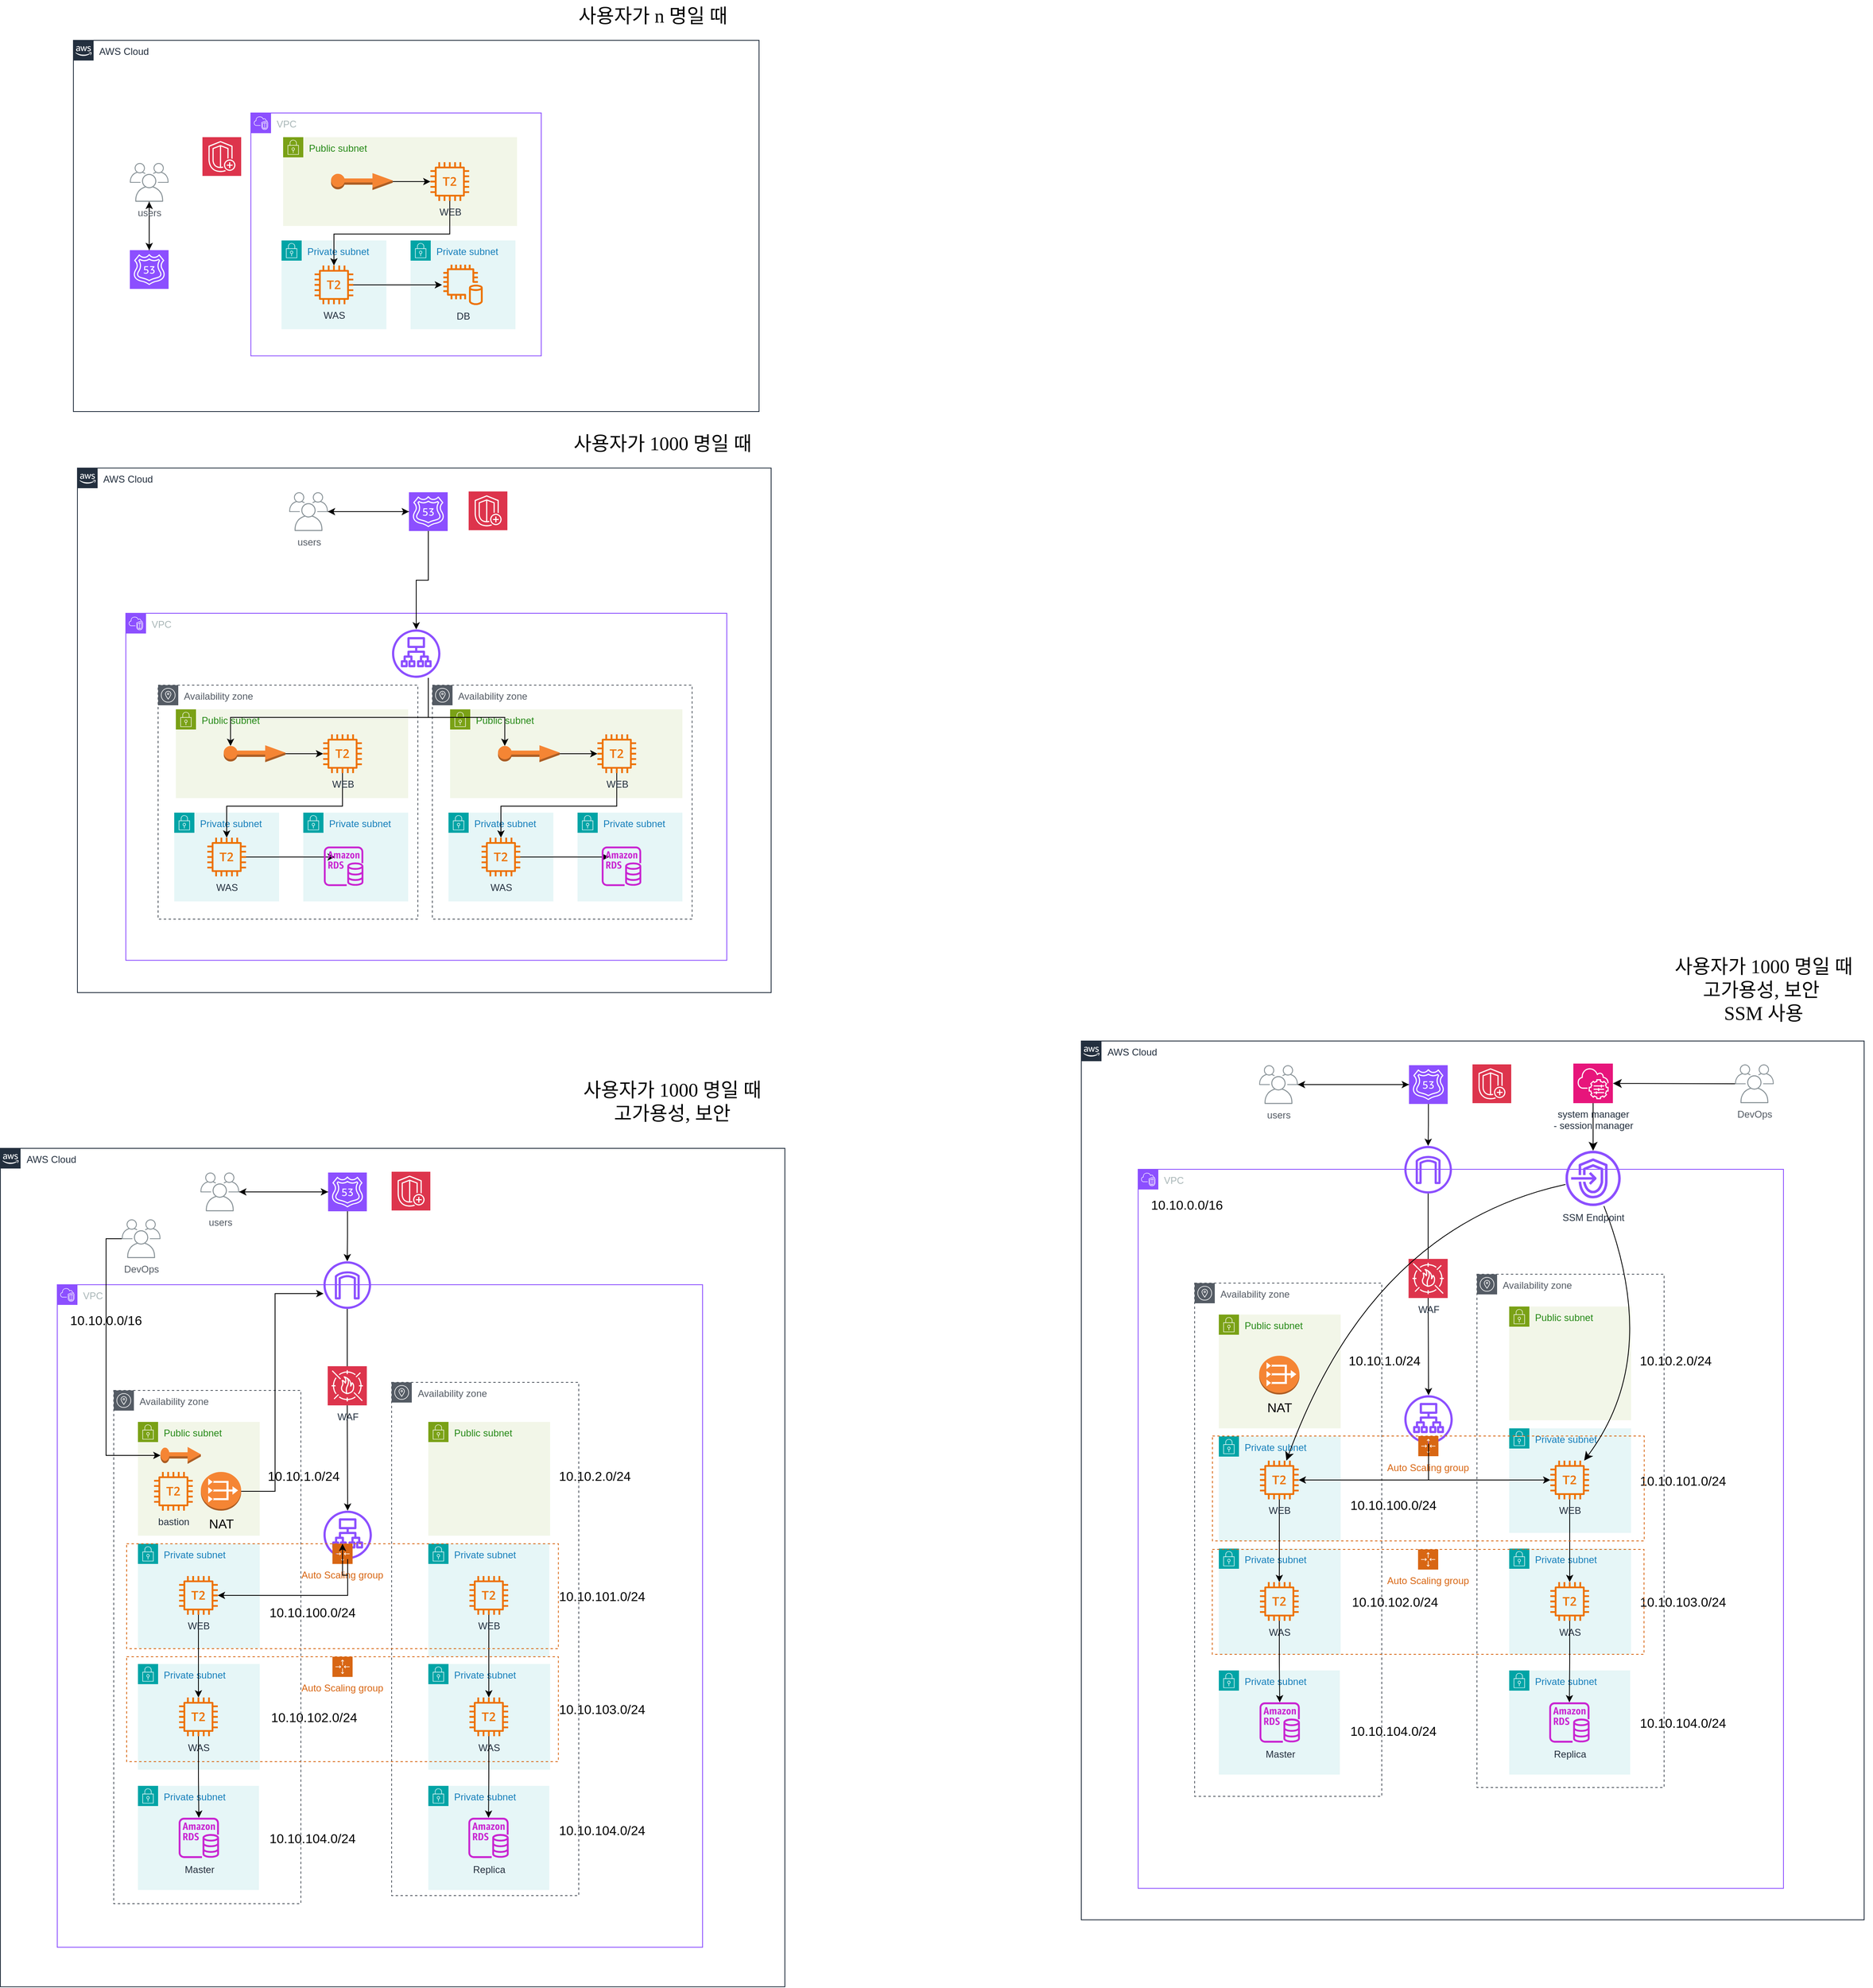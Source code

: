 <mxfile version="22.1.21" type="github">
  <diagram name="페이지-1" id="Wc-1QQAZittCdJHgFGNk">
    <mxGraphModel dx="1610" dy="1614" grid="0" gridSize="10" guides="1" tooltips="1" connect="1" arrows="1" fold="1" page="0" pageScale="1" pageWidth="827" pageHeight="1169" math="0" shadow="0">
      <root>
        <mxCell id="0" />
        <mxCell id="1" parent="0" />
        <mxCell id="rO44kzEZAL67sJuUOkEI-160" value="Availability zone" style="sketch=0;outlineConnect=0;gradientColor=none;html=1;whiteSpace=wrap;fontSize=12;fontStyle=0;shape=mxgraph.aws4.group;grIcon=mxgraph.aws4.group_availability_zone;strokeColor=#545B64;fillColor=none;verticalAlign=top;align=left;spacingLeft=30;fontColor=#545B64;dashed=1;" vertex="1" parent="1">
          <mxGeometry x="535" y="869" width="322" height="290" as="geometry" />
        </mxCell>
        <mxCell id="rO44kzEZAL67sJuUOkEI-161" value="Availability zone" style="sketch=0;outlineConnect=0;gradientColor=none;html=1;whiteSpace=wrap;fontSize=12;fontStyle=0;shape=mxgraph.aws4.group;grIcon=mxgraph.aws4.group_availability_zone;strokeColor=#545B64;fillColor=none;verticalAlign=top;align=left;spacingLeft=30;fontColor=#545B64;dashed=1;" vertex="1" parent="1">
          <mxGeometry x="195" y="869" width="322" height="290" as="geometry" />
        </mxCell>
        <mxCell id="rO44kzEZAL67sJuUOkEI-162" value="AWS Cloud" style="points=[[0,0],[0.25,0],[0.5,0],[0.75,0],[1,0],[1,0.25],[1,0.5],[1,0.75],[1,1],[0.75,1],[0.5,1],[0.25,1],[0,1],[0,0.75],[0,0.5],[0,0.25]];outlineConnect=0;gradientColor=none;html=1;whiteSpace=wrap;fontSize=12;fontStyle=0;container=1;pointerEvents=0;collapsible=0;recursiveResize=0;shape=mxgraph.aws4.group;grIcon=mxgraph.aws4.group_aws_cloud_alt;strokeColor=#232F3E;fillColor=none;verticalAlign=top;align=left;spacingLeft=30;fontColor=#232F3E;dashed=0;" vertex="1" parent="1">
          <mxGeometry x="90" y="70" width="850" height="460" as="geometry" />
        </mxCell>
        <mxCell id="rO44kzEZAL67sJuUOkEI-163" style="edgeStyle=orthogonalEdgeStyle;rounded=0;orthogonalLoop=1;jettySize=auto;html=1;" edge="1" parent="1" source="rO44kzEZAL67sJuUOkEI-164" target="rO44kzEZAL67sJuUOkEI-178">
          <mxGeometry relative="1" as="geometry" />
        </mxCell>
        <mxCell id="rO44kzEZAL67sJuUOkEI-164" value="" style="sketch=0;points=[[0,0,0],[0.25,0,0],[0.5,0,0],[0.75,0,0],[1,0,0],[0,1,0],[0.25,1,0],[0.5,1,0],[0.75,1,0],[1,1,0],[0,0.25,0],[0,0.5,0],[0,0.75,0],[1,0.25,0],[1,0.5,0],[1,0.75,0]];outlineConnect=0;fontColor=#232F3E;fillColor=#8C4FFF;strokeColor=#ffffff;dashed=0;verticalLabelPosition=bottom;verticalAlign=top;align=center;html=1;fontSize=12;fontStyle=0;aspect=fixed;shape=mxgraph.aws4.resourceIcon;resIcon=mxgraph.aws4.route_53;" vertex="1" parent="1">
          <mxGeometry x="160" y="330" width="48" height="48" as="geometry" />
        </mxCell>
        <mxCell id="rO44kzEZAL67sJuUOkEI-165" value="" style="sketch=0;points=[[0,0,0],[0.25,0,0],[0.5,0,0],[0.75,0,0],[1,0,0],[0,1,0],[0.25,1,0],[0.5,1,0],[0.75,1,0],[1,1,0],[0,0.25,0],[0,0.5,0],[0,0.75,0],[1,0.25,0],[1,0.5,0],[1,0.75,0]];outlineConnect=0;fontColor=#232F3E;fillColor=#DD344C;strokeColor=#ffffff;dashed=0;verticalLabelPosition=bottom;verticalAlign=top;align=center;html=1;fontSize=12;fontStyle=0;aspect=fixed;shape=mxgraph.aws4.resourceIcon;resIcon=mxgraph.aws4.shield;" vertex="1" parent="1">
          <mxGeometry x="250" y="190" width="48" height="48" as="geometry" />
        </mxCell>
        <mxCell id="rO44kzEZAL67sJuUOkEI-166" value="Public subnet" style="points=[[0,0],[0.25,0],[0.5,0],[0.75,0],[1,0],[1,0.25],[1,0.5],[1,0.75],[1,1],[0.75,1],[0.5,1],[0.25,1],[0,1],[0,0.75],[0,0.5],[0,0.25]];outlineConnect=0;gradientColor=none;html=1;whiteSpace=wrap;fontSize=12;fontStyle=0;container=1;pointerEvents=0;collapsible=0;recursiveResize=0;shape=mxgraph.aws4.group;grIcon=mxgraph.aws4.group_security_group;grStroke=0;strokeColor=#7AA116;fillColor=#F2F6E8;verticalAlign=top;align=left;spacingLeft=30;fontColor=#248814;dashed=0;" vertex="1" parent="1">
          <mxGeometry x="350" y="190" width="290" height="110" as="geometry" />
        </mxCell>
        <mxCell id="rO44kzEZAL67sJuUOkEI-167" style="edgeStyle=orthogonalEdgeStyle;rounded=0;orthogonalLoop=1;jettySize=auto;html=1;" edge="1" parent="rO44kzEZAL67sJuUOkEI-166" source="rO44kzEZAL67sJuUOkEI-168" target="rO44kzEZAL67sJuUOkEI-169">
          <mxGeometry relative="1" as="geometry" />
        </mxCell>
        <mxCell id="rO44kzEZAL67sJuUOkEI-168" value="" style="outlineConnect=0;dashed=0;verticalLabelPosition=bottom;verticalAlign=top;align=center;html=1;shape=mxgraph.aws3.elastic_ip;fillColor=#F58534;gradientColor=none;" vertex="1" parent="rO44kzEZAL67sJuUOkEI-166">
          <mxGeometry x="59.38" y="44.5" width="76.5" height="21" as="geometry" />
        </mxCell>
        <mxCell id="rO44kzEZAL67sJuUOkEI-169" value="WEB&lt;br&gt;" style="sketch=0;outlineConnect=0;fontColor=#232F3E;gradientColor=none;fillColor=#ED7100;strokeColor=none;dashed=0;verticalLabelPosition=bottom;verticalAlign=top;align=center;html=1;fontSize=12;fontStyle=0;aspect=fixed;pointerEvents=1;shape=mxgraph.aws4.t2_instance;" vertex="1" parent="rO44kzEZAL67sJuUOkEI-166">
          <mxGeometry x="182.63" y="31" width="48" height="48" as="geometry" />
        </mxCell>
        <mxCell id="rO44kzEZAL67sJuUOkEI-170" value="VPC" style="points=[[0,0],[0.25,0],[0.5,0],[0.75,0],[1,0],[1,0.25],[1,0.5],[1,0.75],[1,1],[0.75,1],[0.5,1],[0.25,1],[0,1],[0,0.75],[0,0.5],[0,0.25]];outlineConnect=0;gradientColor=none;html=1;whiteSpace=wrap;fontSize=12;fontStyle=0;container=1;pointerEvents=0;collapsible=0;recursiveResize=0;shape=mxgraph.aws4.group;grIcon=mxgraph.aws4.group_vpc2;strokeColor=#8C4FFF;fillColor=none;verticalAlign=top;align=left;spacingLeft=30;fontColor=#AAB7B8;dashed=0;" vertex="1" parent="1">
          <mxGeometry x="310" y="160" width="360" height="301" as="geometry" />
        </mxCell>
        <mxCell id="rO44kzEZAL67sJuUOkEI-171" value="Private subnet" style="points=[[0,0],[0.25,0],[0.5,0],[0.75,0],[1,0],[1,0.25],[1,0.5],[1,0.75],[1,1],[0.75,1],[0.5,1],[0.25,1],[0,1],[0,0.75],[0,0.5],[0,0.25]];outlineConnect=0;gradientColor=none;html=1;whiteSpace=wrap;fontSize=12;fontStyle=0;container=1;pointerEvents=0;collapsible=0;recursiveResize=0;shape=mxgraph.aws4.group;grIcon=mxgraph.aws4.group_security_group;grStroke=0;strokeColor=#00A4A6;fillColor=#E6F6F7;verticalAlign=top;align=left;spacingLeft=30;fontColor=#147EBA;dashed=0;" vertex="1" parent="1">
          <mxGeometry x="348" y="318" width="130" height="110" as="geometry" />
        </mxCell>
        <mxCell id="rO44kzEZAL67sJuUOkEI-172" value="WAS&lt;br&gt;" style="sketch=0;outlineConnect=0;fontColor=#232F3E;gradientColor=none;fillColor=#ED7100;strokeColor=none;dashed=0;verticalLabelPosition=bottom;verticalAlign=top;align=center;html=1;fontSize=12;fontStyle=0;aspect=fixed;pointerEvents=1;shape=mxgraph.aws4.t2_instance;" vertex="1" parent="rO44kzEZAL67sJuUOkEI-171">
          <mxGeometry x="41" y="31" width="48" height="48" as="geometry" />
        </mxCell>
        <mxCell id="rO44kzEZAL67sJuUOkEI-173" value="Private subnet" style="points=[[0,0],[0.25,0],[0.5,0],[0.75,0],[1,0],[1,0.25],[1,0.5],[1,0.75],[1,1],[0.75,1],[0.5,1],[0.25,1],[0,1],[0,0.75],[0,0.5],[0,0.25]];outlineConnect=0;gradientColor=none;html=1;whiteSpace=wrap;fontSize=12;fontStyle=0;container=1;pointerEvents=0;collapsible=0;recursiveResize=0;shape=mxgraph.aws4.group;grIcon=mxgraph.aws4.group_security_group;grStroke=0;strokeColor=#00A4A6;fillColor=#E6F6F7;verticalAlign=top;align=left;spacingLeft=30;fontColor=#147EBA;dashed=0;" vertex="1" parent="1">
          <mxGeometry x="508" y="318" width="130" height="110" as="geometry" />
        </mxCell>
        <mxCell id="rO44kzEZAL67sJuUOkEI-174" value="DB" style="sketch=0;outlineConnect=0;fontColor=#232F3E;gradientColor=none;fillColor=#ED7100;strokeColor=none;dashed=0;verticalLabelPosition=bottom;verticalAlign=top;align=center;html=1;fontSize=12;fontStyle=0;aspect=fixed;pointerEvents=1;shape=mxgraph.aws4.db_on_instance2;" vertex="1" parent="rO44kzEZAL67sJuUOkEI-173">
          <mxGeometry x="40" y="30" width="50" height="50" as="geometry" />
        </mxCell>
        <mxCell id="rO44kzEZAL67sJuUOkEI-175" style="edgeStyle=orthogonalEdgeStyle;rounded=0;orthogonalLoop=1;jettySize=auto;html=1;entryX=-0.033;entryY=0.5;entryDx=0;entryDy=0;entryPerimeter=0;" edge="1" parent="1" source="rO44kzEZAL67sJuUOkEI-172" target="rO44kzEZAL67sJuUOkEI-174">
          <mxGeometry relative="1" as="geometry" />
        </mxCell>
        <mxCell id="rO44kzEZAL67sJuUOkEI-176" style="edgeStyle=orthogonalEdgeStyle;rounded=0;orthogonalLoop=1;jettySize=auto;html=1;" edge="1" parent="1" source="rO44kzEZAL67sJuUOkEI-169" target="rO44kzEZAL67sJuUOkEI-172">
          <mxGeometry relative="1" as="geometry">
            <Array as="points">
              <mxPoint x="557" y="310" />
              <mxPoint x="413" y="310" />
            </Array>
          </mxGeometry>
        </mxCell>
        <mxCell id="rO44kzEZAL67sJuUOkEI-177" style="edgeStyle=orthogonalEdgeStyle;rounded=0;orthogonalLoop=1;jettySize=auto;html=1;" edge="1" parent="1" source="rO44kzEZAL67sJuUOkEI-178" target="rO44kzEZAL67sJuUOkEI-164">
          <mxGeometry relative="1" as="geometry" />
        </mxCell>
        <mxCell id="rO44kzEZAL67sJuUOkEI-178" value="users" style="sketch=0;outlineConnect=0;gradientColor=none;fontColor=#545B64;strokeColor=none;fillColor=#879196;dashed=0;verticalLabelPosition=bottom;verticalAlign=top;align=center;html=1;fontSize=12;fontStyle=0;aspect=fixed;shape=mxgraph.aws4.illustration_users;pointerEvents=1" vertex="1" parent="1">
          <mxGeometry x="160" y="222" width="48" height="48" as="geometry" />
        </mxCell>
        <mxCell id="rO44kzEZAL67sJuUOkEI-179" value="Public subnet" style="points=[[0,0],[0.25,0],[0.5,0],[0.75,0],[1,0],[1,0.25],[1,0.5],[1,0.75],[1,1],[0.75,1],[0.5,1],[0.25,1],[0,1],[0,0.75],[0,0.5],[0,0.25]];outlineConnect=0;gradientColor=none;html=1;whiteSpace=wrap;fontSize=12;fontStyle=0;container=0;pointerEvents=0;collapsible=0;recursiveResize=0;shape=mxgraph.aws4.group;grIcon=mxgraph.aws4.group_security_group;grStroke=0;strokeColor=#7AA116;fillColor=#F2F6E8;verticalAlign=top;align=left;spacingLeft=30;fontColor=#248814;dashed=0;" vertex="1" parent="1">
          <mxGeometry x="217" y="899" width="288" height="110" as="geometry" />
        </mxCell>
        <mxCell id="rO44kzEZAL67sJuUOkEI-180" value="Private subnet" style="points=[[0,0],[0.25,0],[0.5,0],[0.75,0],[1,0],[1,0.25],[1,0.5],[1,0.75],[1,1],[0.75,1],[0.5,1],[0.25,1],[0,1],[0,0.75],[0,0.5],[0,0.25]];outlineConnect=0;gradientColor=none;html=1;whiteSpace=wrap;fontSize=12;fontStyle=0;container=1;pointerEvents=0;collapsible=0;recursiveResize=0;shape=mxgraph.aws4.group;grIcon=mxgraph.aws4.group_security_group;grStroke=0;strokeColor=#00A4A6;fillColor=#E6F6F7;verticalAlign=top;align=left;spacingLeft=30;fontColor=#147EBA;dashed=0;" vertex="1" parent="1">
          <mxGeometry x="215" y="1027" width="130" height="110" as="geometry" />
        </mxCell>
        <mxCell id="rO44kzEZAL67sJuUOkEI-181" value="WAS&lt;br&gt;" style="sketch=0;outlineConnect=0;fontColor=#232F3E;gradientColor=none;fillColor=#ED7100;strokeColor=none;dashed=0;verticalLabelPosition=bottom;verticalAlign=top;align=center;html=1;fontSize=12;fontStyle=0;aspect=fixed;pointerEvents=1;shape=mxgraph.aws4.t2_instance;" vertex="1" parent="rO44kzEZAL67sJuUOkEI-180">
          <mxGeometry x="41" y="31" width="48" height="48" as="geometry" />
        </mxCell>
        <mxCell id="rO44kzEZAL67sJuUOkEI-182" value="Private subnet" style="points=[[0,0],[0.25,0],[0.5,0],[0.75,0],[1,0],[1,0.25],[1,0.5],[1,0.75],[1,1],[0.75,1],[0.5,1],[0.25,1],[0,1],[0,0.75],[0,0.5],[0,0.25]];outlineConnect=0;gradientColor=none;html=1;whiteSpace=wrap;fontSize=12;fontStyle=0;container=1;pointerEvents=0;collapsible=0;recursiveResize=0;shape=mxgraph.aws4.group;grIcon=mxgraph.aws4.group_security_group;grStroke=0;strokeColor=#00A4A6;fillColor=#E6F6F7;verticalAlign=top;align=left;spacingLeft=30;fontColor=#147EBA;dashed=0;" vertex="1" parent="1">
          <mxGeometry x="375" y="1027" width="130" height="110" as="geometry" />
        </mxCell>
        <mxCell id="rO44kzEZAL67sJuUOkEI-183" style="edgeStyle=orthogonalEdgeStyle;rounded=0;orthogonalLoop=1;jettySize=auto;html=1;entryX=-0.033;entryY=0.5;entryDx=0;entryDy=0;entryPerimeter=0;" edge="1" parent="1" source="rO44kzEZAL67sJuUOkEI-181">
          <mxGeometry relative="1" as="geometry">
            <mxPoint x="413.994" y="1082" as="targetPoint" />
          </mxGeometry>
        </mxCell>
        <mxCell id="rO44kzEZAL67sJuUOkEI-184" style="edgeStyle=orthogonalEdgeStyle;rounded=0;orthogonalLoop=1;jettySize=auto;html=1;" edge="1" parent="1" source="rO44kzEZAL67sJuUOkEI-204" target="rO44kzEZAL67sJuUOkEI-181">
          <mxGeometry relative="1" as="geometry">
            <Array as="points">
              <mxPoint x="424" y="1019" />
              <mxPoint x="280" y="1019" />
            </Array>
          </mxGeometry>
        </mxCell>
        <mxCell id="rO44kzEZAL67sJuUOkEI-185" value="Public subnet" style="points=[[0,0],[0.25,0],[0.5,0],[0.75,0],[1,0],[1,0.25],[1,0.5],[1,0.75],[1,1],[0.75,1],[0.5,1],[0.25,1],[0,1],[0,0.75],[0,0.5],[0,0.25]];outlineConnect=0;gradientColor=none;html=1;whiteSpace=wrap;fontSize=12;fontStyle=0;container=0;pointerEvents=0;collapsible=0;recursiveResize=0;shape=mxgraph.aws4.group;grIcon=mxgraph.aws4.group_security_group;grStroke=0;strokeColor=#7AA116;fillColor=#F2F6E8;verticalAlign=top;align=left;spacingLeft=30;fontColor=#248814;dashed=0;" vertex="1" parent="1">
          <mxGeometry x="557" y="899" width="288" height="110" as="geometry" />
        </mxCell>
        <mxCell id="rO44kzEZAL67sJuUOkEI-186" value="Private subnet" style="points=[[0,0],[0.25,0],[0.5,0],[0.75,0],[1,0],[1,0.25],[1,0.5],[1,0.75],[1,1],[0.75,1],[0.5,1],[0.25,1],[0,1],[0,0.75],[0,0.5],[0,0.25]];outlineConnect=0;gradientColor=none;html=1;whiteSpace=wrap;fontSize=12;fontStyle=0;container=1;pointerEvents=0;collapsible=0;recursiveResize=0;shape=mxgraph.aws4.group;grIcon=mxgraph.aws4.group_security_group;grStroke=0;strokeColor=#00A4A6;fillColor=#E6F6F7;verticalAlign=top;align=left;spacingLeft=30;fontColor=#147EBA;dashed=0;" vertex="1" parent="1">
          <mxGeometry x="555" y="1027" width="130" height="110" as="geometry" />
        </mxCell>
        <mxCell id="rO44kzEZAL67sJuUOkEI-187" value="WAS&lt;br&gt;" style="sketch=0;outlineConnect=0;fontColor=#232F3E;gradientColor=none;fillColor=#ED7100;strokeColor=none;dashed=0;verticalLabelPosition=bottom;verticalAlign=top;align=center;html=1;fontSize=12;fontStyle=0;aspect=fixed;pointerEvents=1;shape=mxgraph.aws4.t2_instance;" vertex="1" parent="rO44kzEZAL67sJuUOkEI-186">
          <mxGeometry x="41" y="31" width="48" height="48" as="geometry" />
        </mxCell>
        <mxCell id="rO44kzEZAL67sJuUOkEI-188" value="Private subnet" style="points=[[0,0],[0.25,0],[0.5,0],[0.75,0],[1,0],[1,0.25],[1,0.5],[1,0.75],[1,1],[0.75,1],[0.5,1],[0.25,1],[0,1],[0,0.75],[0,0.5],[0,0.25]];outlineConnect=0;gradientColor=none;html=1;whiteSpace=wrap;fontSize=12;fontStyle=0;container=1;pointerEvents=0;collapsible=0;recursiveResize=0;shape=mxgraph.aws4.group;grIcon=mxgraph.aws4.group_security_group;grStroke=0;strokeColor=#00A4A6;fillColor=#E6F6F7;verticalAlign=top;align=left;spacingLeft=30;fontColor=#147EBA;dashed=0;" vertex="1" parent="1">
          <mxGeometry x="715" y="1027" width="130" height="110" as="geometry" />
        </mxCell>
        <mxCell id="rO44kzEZAL67sJuUOkEI-189" style="edgeStyle=orthogonalEdgeStyle;rounded=0;orthogonalLoop=1;jettySize=auto;html=1;entryX=-0.033;entryY=0.5;entryDx=0;entryDy=0;entryPerimeter=0;" edge="1" parent="1" source="rO44kzEZAL67sJuUOkEI-187">
          <mxGeometry relative="1" as="geometry">
            <mxPoint x="753.994" y="1082" as="targetPoint" />
          </mxGeometry>
        </mxCell>
        <mxCell id="rO44kzEZAL67sJuUOkEI-190" style="edgeStyle=orthogonalEdgeStyle;rounded=0;orthogonalLoop=1;jettySize=auto;html=1;" edge="1" parent="1" source="rO44kzEZAL67sJuUOkEI-207" target="rO44kzEZAL67sJuUOkEI-187">
          <mxGeometry relative="1" as="geometry">
            <Array as="points">
              <mxPoint x="764" y="1019" />
              <mxPoint x="620" y="1019" />
            </Array>
          </mxGeometry>
        </mxCell>
        <mxCell id="rO44kzEZAL67sJuUOkEI-191" value="VPC" style="points=[[0,0],[0.25,0],[0.5,0],[0.75,0],[1,0],[1,0.25],[1,0.5],[1,0.75],[1,1],[0.75,1],[0.5,1],[0.25,1],[0,1],[0,0.75],[0,0.5],[0,0.25]];outlineConnect=0;gradientColor=none;html=1;whiteSpace=wrap;fontSize=12;fontStyle=0;container=1;pointerEvents=0;collapsible=0;recursiveResize=0;shape=mxgraph.aws4.group;grIcon=mxgraph.aws4.group_vpc2;strokeColor=#8C4FFF;fillColor=none;verticalAlign=top;align=left;spacingLeft=30;fontColor=#AAB7B8;dashed=0;" vertex="1" parent="1">
          <mxGeometry x="155" y="780" width="745" height="430" as="geometry" />
        </mxCell>
        <mxCell id="rO44kzEZAL67sJuUOkEI-192" value="" style="sketch=0;outlineConnect=0;fontColor=#232F3E;gradientColor=none;fillColor=#8C4FFF;strokeColor=none;dashed=0;verticalLabelPosition=bottom;verticalAlign=top;align=center;html=1;fontSize=12;fontStyle=0;aspect=fixed;pointerEvents=1;shape=mxgraph.aws4.application_load_balancer;" vertex="1" parent="rO44kzEZAL67sJuUOkEI-191">
          <mxGeometry x="330" y="20" width="60" height="60" as="geometry" />
        </mxCell>
        <mxCell id="rO44kzEZAL67sJuUOkEI-193" value="" style="sketch=0;outlineConnect=0;fontColor=#232F3E;gradientColor=none;fillColor=#C925D1;strokeColor=none;dashed=0;verticalLabelPosition=bottom;verticalAlign=top;align=center;html=1;fontSize=12;fontStyle=0;aspect=fixed;pointerEvents=1;shape=mxgraph.aws4.rds_instance;" vertex="1" parent="rO44kzEZAL67sJuUOkEI-191">
          <mxGeometry x="245.5" y="289" width="49" height="49" as="geometry" />
        </mxCell>
        <mxCell id="rO44kzEZAL67sJuUOkEI-194" value="" style="sketch=0;outlineConnect=0;fontColor=#232F3E;gradientColor=none;fillColor=#C925D1;strokeColor=none;dashed=0;verticalLabelPosition=bottom;verticalAlign=top;align=center;html=1;fontSize=12;fontStyle=0;aspect=fixed;pointerEvents=1;shape=mxgraph.aws4.rds_instance;" vertex="1" parent="rO44kzEZAL67sJuUOkEI-191">
          <mxGeometry x="590" y="289" width="49" height="49" as="geometry" />
        </mxCell>
        <mxCell id="rO44kzEZAL67sJuUOkEI-195" value="AWS Cloud" style="points=[[0,0],[0.25,0],[0.5,0],[0.75,0],[1,0],[1,0.25],[1,0.5],[1,0.75],[1,1],[0.75,1],[0.5,1],[0.25,1],[0,1],[0,0.75],[0,0.5],[0,0.25]];outlineConnect=0;gradientColor=none;html=1;whiteSpace=wrap;fontSize=12;fontStyle=0;container=1;pointerEvents=0;collapsible=0;recursiveResize=0;shape=mxgraph.aws4.group;grIcon=mxgraph.aws4.group_aws_cloud_alt;strokeColor=#232F3E;fillColor=none;verticalAlign=top;align=left;spacingLeft=30;fontColor=#232F3E;dashed=0;" vertex="1" parent="rO44kzEZAL67sJuUOkEI-191">
          <mxGeometry x="-60" y="-180" width="860" height="650" as="geometry" />
        </mxCell>
        <mxCell id="rO44kzEZAL67sJuUOkEI-196" value="" style="sketch=0;points=[[0,0,0],[0.25,0,0],[0.5,0,0],[0.75,0,0],[1,0,0],[0,1,0],[0.25,1,0],[0.5,1,0],[0.75,1,0],[1,1,0],[0,0.25,0],[0,0.5,0],[0,0.75,0],[1,0.25,0],[1,0.5,0],[1,0.75,0]];outlineConnect=0;fontColor=#232F3E;fillColor=#DD344C;strokeColor=#ffffff;dashed=0;verticalLabelPosition=bottom;verticalAlign=top;align=center;html=1;fontSize=12;fontStyle=0;aspect=fixed;shape=mxgraph.aws4.resourceIcon;resIcon=mxgraph.aws4.shield;" vertex="1" parent="rO44kzEZAL67sJuUOkEI-195">
          <mxGeometry x="485" y="29" width="48" height="48" as="geometry" />
        </mxCell>
        <mxCell id="rO44kzEZAL67sJuUOkEI-197" style="edgeStyle=orthogonalEdgeStyle;rounded=0;orthogonalLoop=1;jettySize=auto;html=1;" edge="1" parent="1" source="rO44kzEZAL67sJuUOkEI-199" target="rO44kzEZAL67sJuUOkEI-201">
          <mxGeometry relative="1" as="geometry" />
        </mxCell>
        <mxCell id="rO44kzEZAL67sJuUOkEI-198" style="edgeStyle=orthogonalEdgeStyle;rounded=0;orthogonalLoop=1;jettySize=auto;html=1;" edge="1" parent="1" source="rO44kzEZAL67sJuUOkEI-199" target="rO44kzEZAL67sJuUOkEI-192">
          <mxGeometry relative="1" as="geometry" />
        </mxCell>
        <mxCell id="rO44kzEZAL67sJuUOkEI-199" value="" style="sketch=0;points=[[0,0,0],[0.25,0,0],[0.5,0,0],[0.75,0,0],[1,0,0],[0,1,0],[0.25,1,0],[0.5,1,0],[0.75,1,0],[1,1,0],[0,0.25,0],[0,0.5,0],[0,0.75,0],[1,0.25,0],[1,0.5,0],[1,0.75,0]];outlineConnect=0;fontColor=#232F3E;fillColor=#8C4FFF;strokeColor=#ffffff;dashed=0;verticalLabelPosition=bottom;verticalAlign=top;align=center;html=1;fontSize=12;fontStyle=0;aspect=fixed;shape=mxgraph.aws4.resourceIcon;resIcon=mxgraph.aws4.route_53;" vertex="1" parent="1">
          <mxGeometry x="506" y="630" width="48" height="48" as="geometry" />
        </mxCell>
        <mxCell id="rO44kzEZAL67sJuUOkEI-200" style="edgeStyle=orthogonalEdgeStyle;rounded=0;orthogonalLoop=1;jettySize=auto;html=1;" edge="1" parent="1" source="rO44kzEZAL67sJuUOkEI-201" target="rO44kzEZAL67sJuUOkEI-199">
          <mxGeometry relative="1" as="geometry" />
        </mxCell>
        <mxCell id="rO44kzEZAL67sJuUOkEI-201" value="users" style="sketch=0;outlineConnect=0;gradientColor=none;fontColor=#545B64;strokeColor=none;fillColor=#879196;dashed=0;verticalLabelPosition=bottom;verticalAlign=top;align=center;html=1;fontSize=12;fontStyle=0;aspect=fixed;shape=mxgraph.aws4.illustration_users;pointerEvents=1" vertex="1" parent="1">
          <mxGeometry x="357.5" y="630" width="48" height="48" as="geometry" />
        </mxCell>
        <mxCell id="rO44kzEZAL67sJuUOkEI-202" style="edgeStyle=orthogonalEdgeStyle;rounded=0;orthogonalLoop=1;jettySize=auto;html=1;" edge="1" parent="1" source="rO44kzEZAL67sJuUOkEI-203" target="rO44kzEZAL67sJuUOkEI-204">
          <mxGeometry relative="1" as="geometry" />
        </mxCell>
        <mxCell id="rO44kzEZAL67sJuUOkEI-203" value="" style="outlineConnect=0;dashed=0;verticalLabelPosition=bottom;verticalAlign=top;align=center;html=1;shape=mxgraph.aws3.elastic_ip;fillColor=#F58534;gradientColor=none;" vertex="1" parent="1">
          <mxGeometry x="276.38" y="943.5" width="76.5" height="21" as="geometry" />
        </mxCell>
        <mxCell id="rO44kzEZAL67sJuUOkEI-204" value="WEB&lt;br&gt;" style="sketch=0;outlineConnect=0;fontColor=#232F3E;gradientColor=none;fillColor=#ED7100;strokeColor=none;dashed=0;verticalLabelPosition=bottom;verticalAlign=top;align=center;html=1;fontSize=12;fontStyle=0;aspect=fixed;pointerEvents=1;shape=mxgraph.aws4.t2_instance;" vertex="1" parent="1">
          <mxGeometry x="399.63" y="930" width="48" height="48" as="geometry" />
        </mxCell>
        <mxCell id="rO44kzEZAL67sJuUOkEI-205" style="edgeStyle=orthogonalEdgeStyle;rounded=0;orthogonalLoop=1;jettySize=auto;html=1;" edge="1" parent="1" source="rO44kzEZAL67sJuUOkEI-206" target="rO44kzEZAL67sJuUOkEI-207">
          <mxGeometry relative="1" as="geometry" />
        </mxCell>
        <mxCell id="rO44kzEZAL67sJuUOkEI-206" value="" style="outlineConnect=0;dashed=0;verticalLabelPosition=bottom;verticalAlign=top;align=center;html=1;shape=mxgraph.aws3.elastic_ip;fillColor=#F58534;gradientColor=none;" vertex="1" parent="1">
          <mxGeometry x="616.38" y="943.5" width="76.5" height="21" as="geometry" />
        </mxCell>
        <mxCell id="rO44kzEZAL67sJuUOkEI-207" value="WEB&lt;br&gt;" style="sketch=0;outlineConnect=0;fontColor=#232F3E;gradientColor=none;fillColor=#ED7100;strokeColor=none;dashed=0;verticalLabelPosition=bottom;verticalAlign=top;align=center;html=1;fontSize=12;fontStyle=0;aspect=fixed;pointerEvents=1;shape=mxgraph.aws4.t2_instance;" vertex="1" parent="1">
          <mxGeometry x="739.63" y="930" width="48" height="48" as="geometry" />
        </mxCell>
        <mxCell id="rO44kzEZAL67sJuUOkEI-208" style="edgeStyle=orthogonalEdgeStyle;rounded=0;orthogonalLoop=1;jettySize=auto;html=1;entryX=0.11;entryY=0.04;entryDx=0;entryDy=0;entryPerimeter=0;" edge="1" parent="1" source="rO44kzEZAL67sJuUOkEI-192" target="rO44kzEZAL67sJuUOkEI-206">
          <mxGeometry relative="1" as="geometry">
            <Array as="points">
              <mxPoint x="530" y="909" />
              <mxPoint x="625" y="909" />
            </Array>
          </mxGeometry>
        </mxCell>
        <mxCell id="rO44kzEZAL67sJuUOkEI-209" style="edgeStyle=orthogonalEdgeStyle;rounded=0;orthogonalLoop=1;jettySize=auto;html=1;entryX=0.11;entryY=0.04;entryDx=0;entryDy=0;entryPerimeter=0;" edge="1" parent="1" source="rO44kzEZAL67sJuUOkEI-192" target="rO44kzEZAL67sJuUOkEI-203">
          <mxGeometry relative="1" as="geometry">
            <Array as="points">
              <mxPoint x="530" y="909" />
              <mxPoint x="285" y="909" />
            </Array>
          </mxGeometry>
        </mxCell>
        <mxCell id="rO44kzEZAL67sJuUOkEI-210" value="VPC" style="points=[[0,0],[0.25,0],[0.5,0],[0.75,0],[1,0],[1,0.25],[1,0.5],[1,0.75],[1,1],[0.75,1],[0.5,1],[0.25,1],[0,1],[0,0.75],[0,0.5],[0,0.25]];outlineConnect=0;gradientColor=none;html=1;whiteSpace=wrap;fontSize=12;fontStyle=0;container=1;pointerEvents=0;collapsible=0;recursiveResize=0;shape=mxgraph.aws4.group;grIcon=mxgraph.aws4.group_vpc2;strokeColor=#8C4FFF;fillColor=none;verticalAlign=top;align=left;spacingLeft=30;fontColor=#AAB7B8;dashed=0;" vertex="1" parent="1">
          <mxGeometry x="70" y="1612" width="800" height="821" as="geometry" />
        </mxCell>
        <mxCell id="rO44kzEZAL67sJuUOkEI-211" value="Private subnet" style="points=[[0,0],[0.25,0],[0.5,0],[0.75,0],[1,0],[1,0.25],[1,0.5],[1,0.75],[1,1],[0.75,1],[0.5,1],[0.25,1],[0,1],[0,0.75],[0,0.5],[0,0.25]];outlineConnect=0;gradientColor=none;html=1;whiteSpace=wrap;fontSize=12;fontStyle=0;container=1;pointerEvents=0;collapsible=0;recursiveResize=0;shape=mxgraph.aws4.group;grIcon=mxgraph.aws4.group_security_group;grStroke=0;strokeColor=#00A4A6;fillColor=#E6F6F7;verticalAlign=top;align=left;spacingLeft=30;fontColor=#147EBA;dashed=0;" vertex="1" parent="rO44kzEZAL67sJuUOkEI-210">
          <mxGeometry x="100" y="470" width="151" height="131" as="geometry" />
        </mxCell>
        <mxCell id="rO44kzEZAL67sJuUOkEI-212" value="WAS&lt;br&gt;" style="sketch=0;outlineConnect=0;fontColor=#232F3E;gradientColor=none;fillColor=#ED7100;strokeColor=none;dashed=0;verticalLabelPosition=bottom;verticalAlign=top;align=center;html=1;fontSize=12;fontStyle=0;aspect=fixed;pointerEvents=1;shape=mxgraph.aws4.t2_instance;" vertex="1" parent="rO44kzEZAL67sJuUOkEI-211">
          <mxGeometry x="51" y="41.5" width="48" height="48" as="geometry" />
        </mxCell>
        <mxCell id="rO44kzEZAL67sJuUOkEI-213" value="Private subnet" style="points=[[0,0],[0.25,0],[0.5,0],[0.75,0],[1,0],[1,0.25],[1,0.5],[1,0.75],[1,1],[0.75,1],[0.5,1],[0.25,1],[0,1],[0,0.75],[0,0.5],[0,0.25]];outlineConnect=0;gradientColor=none;html=1;whiteSpace=wrap;fontSize=12;fontStyle=0;container=1;pointerEvents=0;collapsible=0;recursiveResize=0;shape=mxgraph.aws4.group;grIcon=mxgraph.aws4.group_security_group;grStroke=0;strokeColor=#00A4A6;fillColor=#E6F6F7;verticalAlign=top;align=left;spacingLeft=30;fontColor=#147EBA;dashed=0;" vertex="1" parent="rO44kzEZAL67sJuUOkEI-210">
          <mxGeometry x="100" y="621" width="150" height="129" as="geometry" />
        </mxCell>
        <mxCell id="rO44kzEZAL67sJuUOkEI-214" value="Master&lt;br&gt;" style="sketch=0;outlineConnect=0;fontColor=#232F3E;gradientColor=none;fillColor=#C925D1;strokeColor=none;dashed=0;verticalLabelPosition=bottom;verticalAlign=top;align=center;html=1;fontSize=12;fontStyle=0;aspect=fixed;pointerEvents=1;shape=mxgraph.aws4.rds_instance;" vertex="1" parent="rO44kzEZAL67sJuUOkEI-213">
          <mxGeometry x="50.5" y="39.5" width="50" height="50" as="geometry" />
        </mxCell>
        <mxCell id="rO44kzEZAL67sJuUOkEI-215" value="Private subnet" style="points=[[0,0],[0.25,0],[0.5,0],[0.75,0],[1,0],[1,0.25],[1,0.5],[1,0.75],[1,1],[0.75,1],[0.5,1],[0.25,1],[0,1],[0,0.75],[0,0.5],[0,0.25]];outlineConnect=0;gradientColor=none;html=1;whiteSpace=wrap;fontSize=12;fontStyle=0;container=1;pointerEvents=0;collapsible=0;recursiveResize=0;shape=mxgraph.aws4.group;grIcon=mxgraph.aws4.group_security_group;grStroke=0;strokeColor=#00A4A6;fillColor=#E6F6F7;verticalAlign=top;align=left;spacingLeft=30;fontColor=#147EBA;dashed=0;" vertex="1" parent="rO44kzEZAL67sJuUOkEI-210">
          <mxGeometry x="460" y="321" width="150" height="140" as="geometry" />
        </mxCell>
        <mxCell id="rO44kzEZAL67sJuUOkEI-216" value="Private subnet" style="points=[[0,0],[0.25,0],[0.5,0],[0.75,0],[1,0],[1,0.25],[1,0.5],[1,0.75],[1,1],[0.75,1],[0.5,1],[0.25,1],[0,1],[0,0.75],[0,0.5],[0,0.25]];outlineConnect=0;gradientColor=none;html=1;whiteSpace=wrap;fontSize=12;fontStyle=0;container=1;pointerEvents=0;collapsible=0;recursiveResize=0;shape=mxgraph.aws4.group;grIcon=mxgraph.aws4.group_security_group;grStroke=0;strokeColor=#00A4A6;fillColor=#E6F6F7;verticalAlign=top;align=left;spacingLeft=30;fontColor=#147EBA;dashed=0;" vertex="1" parent="rO44kzEZAL67sJuUOkEI-210">
          <mxGeometry x="460" y="470" width="151" height="131" as="geometry" />
        </mxCell>
        <mxCell id="rO44kzEZAL67sJuUOkEI-217" value="WAS&lt;br&gt;" style="sketch=0;outlineConnect=0;fontColor=#232F3E;gradientColor=none;fillColor=#ED7100;strokeColor=none;dashed=0;verticalLabelPosition=bottom;verticalAlign=top;align=center;html=1;fontSize=12;fontStyle=0;aspect=fixed;pointerEvents=1;shape=mxgraph.aws4.t2_instance;" vertex="1" parent="rO44kzEZAL67sJuUOkEI-216">
          <mxGeometry x="51" y="41.5" width="48" height="48" as="geometry" />
        </mxCell>
        <mxCell id="rO44kzEZAL67sJuUOkEI-218" value="Public subnet" style="points=[[0,0],[0.25,0],[0.5,0],[0.75,0],[1,0],[1,0.25],[1,0.5],[1,0.75],[1,1],[0.75,1],[0.5,1],[0.25,1],[0,1],[0,0.75],[0,0.5],[0,0.25]];outlineConnect=0;gradientColor=none;html=1;whiteSpace=wrap;fontSize=12;fontStyle=0;container=0;pointerEvents=0;collapsible=0;recursiveResize=0;shape=mxgraph.aws4.group;grIcon=mxgraph.aws4.group_security_group;grStroke=0;strokeColor=#7AA116;fillColor=#F2F6E8;verticalAlign=top;align=left;spacingLeft=30;fontColor=#248814;dashed=0;" vertex="1" parent="rO44kzEZAL67sJuUOkEI-210">
          <mxGeometry x="460" y="170" width="151" height="141" as="geometry" />
        </mxCell>
        <mxCell id="rO44kzEZAL67sJuUOkEI-219" value="Private subnet" style="points=[[0,0],[0.25,0],[0.5,0],[0.75,0],[1,0],[1,0.25],[1,0.5],[1,0.75],[1,1],[0.75,1],[0.5,1],[0.25,1],[0,1],[0,0.75],[0,0.5],[0,0.25]];outlineConnect=0;gradientColor=none;html=1;whiteSpace=wrap;fontSize=12;fontStyle=0;container=1;pointerEvents=0;collapsible=0;recursiveResize=0;shape=mxgraph.aws4.group;grIcon=mxgraph.aws4.group_security_group;grStroke=0;strokeColor=#00A4A6;fillColor=#E6F6F7;verticalAlign=top;align=left;spacingLeft=30;fontColor=#147EBA;dashed=0;" vertex="1" parent="rO44kzEZAL67sJuUOkEI-210">
          <mxGeometry x="460" y="621" width="150" height="129" as="geometry" />
        </mxCell>
        <mxCell id="rO44kzEZAL67sJuUOkEI-220" value="" style="edgeStyle=orthogonalEdgeStyle;rounded=0;orthogonalLoop=1;jettySize=auto;html=1;" edge="1" parent="rO44kzEZAL67sJuUOkEI-210" source="rO44kzEZAL67sJuUOkEI-221" target="rO44kzEZAL67sJuUOkEI-217">
          <mxGeometry relative="1" as="geometry" />
        </mxCell>
        <mxCell id="rO44kzEZAL67sJuUOkEI-221" value="WEB" style="sketch=0;outlineConnect=0;fontColor=#232F3E;gradientColor=none;fillColor=#ED7100;strokeColor=none;dashed=0;verticalLabelPosition=bottom;verticalAlign=top;align=center;html=1;fontSize=12;fontStyle=0;aspect=fixed;pointerEvents=1;shape=mxgraph.aws4.t2_instance;" vertex="1" parent="rO44kzEZAL67sJuUOkEI-210">
          <mxGeometry x="511" y="361" width="48" height="48" as="geometry" />
        </mxCell>
        <mxCell id="rO44kzEZAL67sJuUOkEI-222" style="edgeStyle=orthogonalEdgeStyle;rounded=0;orthogonalLoop=1;jettySize=auto;html=1;" edge="1" parent="rO44kzEZAL67sJuUOkEI-210" source="rO44kzEZAL67sJuUOkEI-223" target="rO44kzEZAL67sJuUOkEI-230">
          <mxGeometry relative="1" as="geometry" />
        </mxCell>
        <mxCell id="rO44kzEZAL67sJuUOkEI-223" value="" style="sketch=0;outlineConnect=0;fontColor=#232F3E;gradientColor=none;fillColor=#8C4FFF;strokeColor=none;dashed=0;verticalLabelPosition=bottom;verticalAlign=top;align=center;html=1;fontSize=12;fontStyle=0;aspect=fixed;pointerEvents=1;shape=mxgraph.aws4.internet_gateway;" vertex="1" parent="rO44kzEZAL67sJuUOkEI-210">
          <mxGeometry x="330" y="-29" width="59" height="59" as="geometry" />
        </mxCell>
        <mxCell id="rO44kzEZAL67sJuUOkEI-224" value="10.10.0.0/16" style="text;html=1;align=center;verticalAlign=middle;resizable=0;points=[];autosize=1;strokeColor=none;fillColor=none;fontSize=16;" vertex="1" parent="rO44kzEZAL67sJuUOkEI-210">
          <mxGeometry x="5" y="29" width="110" height="30" as="geometry" />
        </mxCell>
        <mxCell id="rO44kzEZAL67sJuUOkEI-225" value="10.10.1.0/24" style="text;html=1;align=center;verticalAlign=middle;resizable=0;points=[];autosize=1;strokeColor=none;fillColor=none;fontSize=16;" vertex="1" parent="rO44kzEZAL67sJuUOkEI-210">
          <mxGeometry x="250" y="222" width="110" height="30" as="geometry" />
        </mxCell>
        <mxCell id="rO44kzEZAL67sJuUOkEI-226" value="10.10.2.0/24" style="text;html=1;align=center;verticalAlign=middle;resizable=0;points=[];autosize=1;strokeColor=none;fillColor=none;fontSize=16;" vertex="1" parent="rO44kzEZAL67sJuUOkEI-210">
          <mxGeometry x="611" y="222" width="110" height="30" as="geometry" />
        </mxCell>
        <mxCell id="rO44kzEZAL67sJuUOkEI-227" value="10.10.101.0/24" style="text;html=1;align=center;verticalAlign=middle;resizable=0;points=[];autosize=1;strokeColor=none;fillColor=none;fontSize=16;" vertex="1" parent="rO44kzEZAL67sJuUOkEI-210">
          <mxGeometry x="610" y="370.75" width="130" height="30" as="geometry" />
        </mxCell>
        <mxCell id="rO44kzEZAL67sJuUOkEI-228" value="10.10.102.0/24" style="text;html=1;align=center;verticalAlign=middle;resizable=0;points=[];autosize=1;strokeColor=none;fillColor=none;fontSize=16;" vertex="1" parent="rO44kzEZAL67sJuUOkEI-210">
          <mxGeometry x="253" y="520.5" width="130" height="30" as="geometry" />
        </mxCell>
        <mxCell id="rO44kzEZAL67sJuUOkEI-229" style="edgeStyle=orthogonalEdgeStyle;rounded=0;orthogonalLoop=1;jettySize=auto;html=1;" edge="1" parent="rO44kzEZAL67sJuUOkEI-210" source="rO44kzEZAL67sJuUOkEI-248" target="rO44kzEZAL67sJuUOkEI-221">
          <mxGeometry relative="1" as="geometry">
            <Array as="points">
              <mxPoint x="360" y="385" />
            </Array>
          </mxGeometry>
        </mxCell>
        <mxCell id="rO44kzEZAL67sJuUOkEI-230" value="" style="sketch=0;outlineConnect=0;fontColor=#232F3E;gradientColor=none;fillColor=#8C4FFF;strokeColor=none;dashed=0;verticalLabelPosition=bottom;verticalAlign=top;align=center;html=1;fontSize=12;fontStyle=0;aspect=fixed;pointerEvents=1;shape=mxgraph.aws4.application_load_balancer;" vertex="1" parent="rO44kzEZAL67sJuUOkEI-210">
          <mxGeometry x="330" y="280" width="60" height="60" as="geometry" />
        </mxCell>
        <mxCell id="rO44kzEZAL67sJuUOkEI-231" value="AWS Cloud" style="points=[[0,0],[0.25,0],[0.5,0],[0.75,0],[1,0],[1,0.25],[1,0.5],[1,0.75],[1,1],[0.75,1],[0.5,1],[0.25,1],[0,1],[0,0.75],[0,0.5],[0,0.25]];outlineConnect=0;gradientColor=none;html=1;whiteSpace=wrap;fontSize=12;fontStyle=0;container=1;pointerEvents=0;collapsible=0;recursiveResize=0;shape=mxgraph.aws4.group;grIcon=mxgraph.aws4.group_aws_cloud_alt;strokeColor=#232F3E;fillColor=none;verticalAlign=top;align=left;spacingLeft=30;fontColor=#232F3E;dashed=0;" vertex="1" parent="rO44kzEZAL67sJuUOkEI-210">
          <mxGeometry x="-70.5" y="-169" width="972.5" height="1039" as="geometry" />
        </mxCell>
        <mxCell id="rO44kzEZAL67sJuUOkEI-232" value="Availability zone" style="sketch=0;outlineConnect=0;gradientColor=none;html=1;whiteSpace=wrap;fontSize=12;fontStyle=0;shape=mxgraph.aws4.group;grIcon=mxgraph.aws4.group_availability_zone;strokeColor=#545B64;fillColor=none;verticalAlign=top;align=left;spacingLeft=30;fontColor=#545B64;dashed=1;" vertex="1" parent="rO44kzEZAL67sJuUOkEI-231">
          <mxGeometry x="140.5" y="300" width="232" height="636" as="geometry" />
        </mxCell>
        <mxCell id="rO44kzEZAL67sJuUOkEI-233" value="Private subnet" style="points=[[0,0],[0.25,0],[0.5,0],[0.75,0],[1,0],[1,0.25],[1,0.5],[1,0.75],[1,1],[0.75,1],[0.5,1],[0.25,1],[0,1],[0,0.75],[0,0.5],[0,0.25]];outlineConnect=0;gradientColor=none;html=1;whiteSpace=wrap;fontSize=12;fontStyle=0;container=1;pointerEvents=0;collapsible=0;recursiveResize=0;shape=mxgraph.aws4.group;grIcon=mxgraph.aws4.group_security_group;grStroke=0;strokeColor=#00A4A6;fillColor=#E6F6F7;verticalAlign=top;align=left;spacingLeft=30;fontColor=#147EBA;dashed=0;" vertex="1" parent="rO44kzEZAL67sJuUOkEI-231">
          <mxGeometry x="170.5" y="490" width="151" height="129.5" as="geometry" />
        </mxCell>
        <mxCell id="rO44kzEZAL67sJuUOkEI-234" value="" style="sketch=0;points=[[0,0,0],[0.25,0,0],[0.5,0,0],[0.75,0,0],[1,0,0],[0,1,0],[0.25,1,0],[0.5,1,0],[0.75,1,0],[1,1,0],[0,0.25,0],[0,0.5,0],[0,0.75,0],[1,0.25,0],[1,0.5,0],[1,0.75,0]];outlineConnect=0;fontColor=#232F3E;fillColor=#DD344C;strokeColor=#ffffff;dashed=0;verticalLabelPosition=bottom;verticalAlign=top;align=center;html=1;fontSize=12;fontStyle=0;aspect=fixed;shape=mxgraph.aws4.resourceIcon;resIcon=mxgraph.aws4.shield;" vertex="1" parent="rO44kzEZAL67sJuUOkEI-231">
          <mxGeometry x="485" y="29" width="48" height="48" as="geometry" />
        </mxCell>
        <mxCell id="rO44kzEZAL67sJuUOkEI-235" value="WAF" style="sketch=0;points=[[0,0,0],[0.25,0,0],[0.5,0,0],[0.75,0,0],[1,0,0],[0,1,0],[0.25,1,0],[0.5,1,0],[0.75,1,0],[1,1,0],[0,0.25,0],[0,0.5,0],[0,0.75,0],[1,0.25,0],[1,0.5,0],[1,0.75,0]];outlineConnect=0;fontColor=#232F3E;fillColor=#DD344C;strokeColor=#ffffff;dashed=0;verticalLabelPosition=bottom;verticalAlign=top;align=center;html=1;fontSize=12;fontStyle=0;aspect=fixed;shape=mxgraph.aws4.resourceIcon;resIcon=mxgraph.aws4.waf;" vertex="1" parent="rO44kzEZAL67sJuUOkEI-231">
          <mxGeometry x="405.75" y="270" width="48.5" height="48.5" as="geometry" />
        </mxCell>
        <mxCell id="rO44kzEZAL67sJuUOkEI-236" value="Public subnet" style="points=[[0,0],[0.25,0],[0.5,0],[0.75,0],[1,0],[1,0.25],[1,0.5],[1,0.75],[1,1],[0.75,1],[0.5,1],[0.25,1],[0,1],[0,0.75],[0,0.5],[0,0.25]];outlineConnect=0;gradientColor=none;html=1;whiteSpace=wrap;fontSize=12;fontStyle=0;container=0;pointerEvents=0;collapsible=0;recursiveResize=0;shape=mxgraph.aws4.group;grIcon=mxgraph.aws4.group_security_group;grStroke=0;strokeColor=#7AA116;fillColor=#F2F6E8;verticalAlign=top;align=left;spacingLeft=30;fontColor=#248814;dashed=0;" vertex="1" parent="rO44kzEZAL67sJuUOkEI-231">
          <mxGeometry x="170.5" y="339" width="151" height="141" as="geometry" />
        </mxCell>
        <mxCell id="rO44kzEZAL67sJuUOkEI-237" value="" style="outlineConnect=0;dashed=0;verticalLabelPosition=bottom;verticalAlign=top;align=center;html=1;shape=mxgraph.aws3.elastic_ip;fillColor=#F58534;gradientColor=none;" vertex="1" parent="rO44kzEZAL67sJuUOkEI-231">
          <mxGeometry x="198.5" y="370" width="50" height="21" as="geometry" />
        </mxCell>
        <mxCell id="rO44kzEZAL67sJuUOkEI-238" value="bastion" style="sketch=0;outlineConnect=0;fontColor=#232F3E;gradientColor=none;fillColor=#ED7100;strokeColor=none;dashed=0;verticalLabelPosition=bottom;verticalAlign=top;align=center;html=1;fontSize=12;fontStyle=0;aspect=fixed;pointerEvents=1;shape=mxgraph.aws4.t2_instance;" vertex="1" parent="rO44kzEZAL67sJuUOkEI-231">
          <mxGeometry x="190.5" y="401" width="48" height="48" as="geometry" />
        </mxCell>
        <mxCell id="rO44kzEZAL67sJuUOkEI-239" value="NAT&lt;br&gt;" style="outlineConnect=0;dashed=0;verticalLabelPosition=bottom;verticalAlign=top;align=center;html=1;shape=mxgraph.aws3.vpc_nat_gateway;fillColor=#F58534;gradientColor=none;fontSize=16;" vertex="1" parent="rO44kzEZAL67sJuUOkEI-231">
          <mxGeometry x="248.5" y="401" width="50" height="48" as="geometry" />
        </mxCell>
        <mxCell id="rO44kzEZAL67sJuUOkEI-240" value="" style="sketch=0;points=[[0,0,0],[0.25,0,0],[0.5,0,0],[0.75,0,0],[1,0,0],[0,1,0],[0.25,1,0],[0.5,1,0],[0.75,1,0],[1,1,0],[0,0.25,0],[0,0.5,0],[0,0.75,0],[1,0.25,0],[1,0.5,0],[1,0.75,0]];outlineConnect=0;fontColor=#232F3E;fillColor=#8C4FFF;strokeColor=#ffffff;dashed=0;verticalLabelPosition=bottom;verticalAlign=top;align=center;html=1;fontSize=12;fontStyle=0;aspect=fixed;shape=mxgraph.aws4.resourceIcon;resIcon=mxgraph.aws4.route_53;" vertex="1" parent="rO44kzEZAL67sJuUOkEI-231">
          <mxGeometry x="406.25" y="30" width="48" height="48" as="geometry" />
        </mxCell>
        <mxCell id="rO44kzEZAL67sJuUOkEI-241" value="10.10.104.0/24" style="text;html=1;align=center;verticalAlign=middle;resizable=0;points=[];autosize=1;strokeColor=none;fillColor=none;fontSize=16;" vertex="1" parent="rO44kzEZAL67sJuUOkEI-231">
          <mxGeometry x="321.5" y="839.5" width="130" height="30" as="geometry" />
        </mxCell>
        <mxCell id="rO44kzEZAL67sJuUOkEI-242" value="10.10.100.0/24" style="text;html=1;align=center;verticalAlign=middle;resizable=0;points=[];autosize=1;strokeColor=none;fillColor=none;fontSize=16;" vertex="1" parent="rO44kzEZAL67sJuUOkEI-231">
          <mxGeometry x="321.5" y="560" width="130" height="30" as="geometry" />
        </mxCell>
        <mxCell id="rO44kzEZAL67sJuUOkEI-243" style="edgeStyle=orthogonalEdgeStyle;rounded=0;orthogonalLoop=1;jettySize=auto;html=1;entryX=0;entryY=0.5;entryDx=0;entryDy=0;entryPerimeter=0;" edge="1" parent="rO44kzEZAL67sJuUOkEI-231" source="rO44kzEZAL67sJuUOkEI-244" target="rO44kzEZAL67sJuUOkEI-237">
          <mxGeometry relative="1" as="geometry">
            <Array as="points">
              <mxPoint x="131" y="112" />
              <mxPoint x="131" y="381" />
            </Array>
          </mxGeometry>
        </mxCell>
        <mxCell id="rO44kzEZAL67sJuUOkEI-244" value="DevOps&lt;br&gt;" style="sketch=0;outlineConnect=0;gradientColor=none;fontColor=#545B64;strokeColor=none;fillColor=#879196;dashed=0;verticalLabelPosition=bottom;verticalAlign=top;align=center;html=1;fontSize=12;fontStyle=0;aspect=fixed;shape=mxgraph.aws4.illustration_users;pointerEvents=1" vertex="1" parent="rO44kzEZAL67sJuUOkEI-231">
          <mxGeometry x="150.5" y="88" width="48" height="48" as="geometry" />
        </mxCell>
        <mxCell id="rO44kzEZAL67sJuUOkEI-245" value="10.10.103.0/24" style="text;html=1;align=center;verticalAlign=middle;resizable=0;points=[];autosize=1;strokeColor=none;fillColor=none;fontSize=16;" vertex="1" parent="rO44kzEZAL67sJuUOkEI-231">
          <mxGeometry x="680.5" y="680" width="130" height="30" as="geometry" />
        </mxCell>
        <mxCell id="rO44kzEZAL67sJuUOkEI-246" value="10.10.104.0/24" style="text;html=1;align=center;verticalAlign=middle;resizable=0;points=[];autosize=1;strokeColor=none;fillColor=none;fontSize=16;" vertex="1" parent="rO44kzEZAL67sJuUOkEI-231">
          <mxGeometry x="680.5" y="830" width="130" height="30" as="geometry" />
        </mxCell>
        <mxCell id="rO44kzEZAL67sJuUOkEI-247" value="Availability zone" style="sketch=0;outlineConnect=0;gradientColor=none;html=1;whiteSpace=wrap;fontSize=12;fontStyle=0;shape=mxgraph.aws4.group;grIcon=mxgraph.aws4.group_availability_zone;strokeColor=#545B64;fillColor=none;verticalAlign=top;align=left;spacingLeft=30;fontColor=#545B64;dashed=1;" vertex="1" parent="rO44kzEZAL67sJuUOkEI-231">
          <mxGeometry x="485" y="290" width="232" height="636" as="geometry" />
        </mxCell>
        <mxCell id="rO44kzEZAL67sJuUOkEI-248" value="Auto Scaling group" style="points=[[0,0],[0.25,0],[0.5,0],[0.75,0],[1,0],[1,0.25],[1,0.5],[1,0.75],[1,1],[0.75,1],[0.5,1],[0.25,1],[0,1],[0,0.75],[0,0.5],[0,0.25]];outlineConnect=0;gradientColor=none;html=1;whiteSpace=wrap;fontSize=12;fontStyle=0;container=1;pointerEvents=0;collapsible=0;recursiveResize=0;shape=mxgraph.aws4.groupCenter;grIcon=mxgraph.aws4.group_auto_scaling_group;grStroke=1;strokeColor=#D86613;fillColor=none;verticalAlign=top;align=center;fontColor=#D86613;dashed=1;spacingTop=25;" vertex="1" parent="rO44kzEZAL67sJuUOkEI-231">
          <mxGeometry x="156.5" y="490" width="535.25" height="130" as="geometry" />
        </mxCell>
        <mxCell id="rO44kzEZAL67sJuUOkEI-249" value="Auto Scaling group" style="points=[[0,0],[0.25,0],[0.5,0],[0.75,0],[1,0],[1,0.25],[1,0.5],[1,0.75],[1,1],[0.75,1],[0.5,1],[0.25,1],[0,1],[0,0.75],[0,0.5],[0,0.25]];outlineConnect=0;gradientColor=none;html=1;whiteSpace=wrap;fontSize=12;fontStyle=0;container=1;pointerEvents=0;collapsible=0;recursiveResize=0;shape=mxgraph.aws4.groupCenter;grIcon=mxgraph.aws4.group_auto_scaling_group;grStroke=1;strokeColor=#D86613;fillColor=none;verticalAlign=top;align=center;fontColor=#D86613;dashed=1;spacingTop=25;" vertex="1" parent="rO44kzEZAL67sJuUOkEI-231">
          <mxGeometry x="156.5" y="630" width="535.25" height="130" as="geometry" />
        </mxCell>
        <mxCell id="rO44kzEZAL67sJuUOkEI-250" value="" style="edgeStyle=orthogonalEdgeStyle;rounded=0;orthogonalLoop=1;jettySize=auto;html=1;" edge="1" parent="rO44kzEZAL67sJuUOkEI-210" source="rO44kzEZAL67sJuUOkEI-251" target="rO44kzEZAL67sJuUOkEI-212">
          <mxGeometry relative="1" as="geometry" />
        </mxCell>
        <mxCell id="rO44kzEZAL67sJuUOkEI-251" value="WEB" style="sketch=0;outlineConnect=0;fontColor=#232F3E;gradientColor=none;fillColor=#ED7100;strokeColor=none;dashed=0;verticalLabelPosition=bottom;verticalAlign=top;align=center;html=1;fontSize=12;fontStyle=0;aspect=fixed;pointerEvents=1;shape=mxgraph.aws4.t2_instance;" vertex="1" parent="rO44kzEZAL67sJuUOkEI-210">
          <mxGeometry x="151" y="361" width="48" height="48" as="geometry" />
        </mxCell>
        <mxCell id="rO44kzEZAL67sJuUOkEI-252" style="edgeStyle=orthogonalEdgeStyle;rounded=0;orthogonalLoop=1;jettySize=auto;html=1;" edge="1" parent="rO44kzEZAL67sJuUOkEI-210" source="rO44kzEZAL67sJuUOkEI-240" target="rO44kzEZAL67sJuUOkEI-223">
          <mxGeometry relative="1" as="geometry" />
        </mxCell>
        <mxCell id="rO44kzEZAL67sJuUOkEI-253" style="edgeStyle=orthogonalEdgeStyle;rounded=0;orthogonalLoop=1;jettySize=auto;html=1;" edge="1" parent="rO44kzEZAL67sJuUOkEI-210" source="rO44kzEZAL67sJuUOkEI-230" target="rO44kzEZAL67sJuUOkEI-251">
          <mxGeometry relative="1" as="geometry">
            <Array as="points">
              <mxPoint x="360" y="385" />
            </Array>
          </mxGeometry>
        </mxCell>
        <mxCell id="rO44kzEZAL67sJuUOkEI-254" value="" style="edgeStyle=orthogonalEdgeStyle;rounded=0;orthogonalLoop=1;jettySize=auto;html=1;" edge="1" parent="rO44kzEZAL67sJuUOkEI-210" source="rO44kzEZAL67sJuUOkEI-212" target="rO44kzEZAL67sJuUOkEI-214">
          <mxGeometry relative="1" as="geometry" />
        </mxCell>
        <mxCell id="rO44kzEZAL67sJuUOkEI-255" value="" style="edgeStyle=orthogonalEdgeStyle;rounded=0;orthogonalLoop=1;jettySize=auto;html=1;" edge="1" parent="rO44kzEZAL67sJuUOkEI-210" source="rO44kzEZAL67sJuUOkEI-217" target="rO44kzEZAL67sJuUOkEI-256">
          <mxGeometry relative="1" as="geometry" />
        </mxCell>
        <mxCell id="rO44kzEZAL67sJuUOkEI-256" value="Replica" style="sketch=0;outlineConnect=0;fontColor=#232F3E;gradientColor=none;fillColor=#C925D1;strokeColor=none;dashed=0;verticalLabelPosition=bottom;verticalAlign=top;align=center;html=1;fontSize=12;fontStyle=0;aspect=fixed;pointerEvents=1;shape=mxgraph.aws4.rds_instance;" vertex="1" parent="rO44kzEZAL67sJuUOkEI-210">
          <mxGeometry x="509.63" y="660.5" width="50" height="50" as="geometry" />
        </mxCell>
        <mxCell id="rO44kzEZAL67sJuUOkEI-257" style="edgeStyle=orthogonalEdgeStyle;rounded=0;orthogonalLoop=1;jettySize=auto;html=1;" edge="1" parent="rO44kzEZAL67sJuUOkEI-210" source="rO44kzEZAL67sJuUOkEI-239" target="rO44kzEZAL67sJuUOkEI-223">
          <mxGeometry relative="1" as="geometry">
            <Array as="points">
              <mxPoint x="270" y="256" />
              <mxPoint x="270" y="11" />
            </Array>
          </mxGeometry>
        </mxCell>
        <mxCell id="rO44kzEZAL67sJuUOkEI-258" value="" style="edgeStyle=orthogonalEdgeStyle;rounded=0;orthogonalLoop=1;jettySize=auto;html=1;" edge="1" parent="rO44kzEZAL67sJuUOkEI-210" source="rO44kzEZAL67sJuUOkEI-230" target="rO44kzEZAL67sJuUOkEI-248">
          <mxGeometry relative="1" as="geometry">
            <Array as="points" />
            <mxPoint x="420" y="1829" as="sourcePoint" />
            <mxPoint x="571" y="1874" as="targetPoint" />
          </mxGeometry>
        </mxCell>
        <mxCell id="rO44kzEZAL67sJuUOkEI-259" style="edgeStyle=orthogonalEdgeStyle;rounded=0;orthogonalLoop=1;jettySize=auto;html=1;" edge="1" parent="1" source="rO44kzEZAL67sJuUOkEI-240" target="rO44kzEZAL67sJuUOkEI-261">
          <mxGeometry relative="1" as="geometry" />
        </mxCell>
        <mxCell id="rO44kzEZAL67sJuUOkEI-260" style="edgeStyle=orthogonalEdgeStyle;rounded=0;orthogonalLoop=1;jettySize=auto;html=1;" edge="1" parent="1" source="rO44kzEZAL67sJuUOkEI-261" target="rO44kzEZAL67sJuUOkEI-240">
          <mxGeometry relative="1" as="geometry" />
        </mxCell>
        <mxCell id="rO44kzEZAL67sJuUOkEI-261" value="users" style="sketch=0;outlineConnect=0;gradientColor=none;fontColor=#545B64;strokeColor=none;fillColor=#879196;dashed=0;verticalLabelPosition=bottom;verticalAlign=top;align=center;html=1;fontSize=12;fontStyle=0;aspect=fixed;shape=mxgraph.aws4.illustration_users;pointerEvents=1" vertex="1" parent="1">
          <mxGeometry x="247.5" y="1473" width="48" height="48" as="geometry" />
        </mxCell>
        <mxCell id="rO44kzEZAL67sJuUOkEI-262" value="VPC" style="points=[[0,0],[0.25,0],[0.5,0],[0.75,0],[1,0],[1,0.25],[1,0.5],[1,0.75],[1,1],[0.75,1],[0.5,1],[0.25,1],[0,1],[0,0.75],[0,0.5],[0,0.25]];outlineConnect=0;gradientColor=none;html=1;whiteSpace=wrap;fontSize=12;fontStyle=0;container=0;pointerEvents=0;collapsible=0;recursiveResize=0;shape=mxgraph.aws4.group;grIcon=mxgraph.aws4.group_vpc2;strokeColor=#8C4FFF;fillColor=none;verticalAlign=top;align=left;spacingLeft=30;fontColor=#AAB7B8;dashed=0;" vertex="1" parent="1">
          <mxGeometry x="1410" y="1469" width="800" height="891" as="geometry" />
        </mxCell>
        <mxCell id="rO44kzEZAL67sJuUOkEI-263" value="Availability zone" style="sketch=0;outlineConnect=0;gradientColor=none;html=1;whiteSpace=wrap;fontSize=12;fontStyle=0;shape=mxgraph.aws4.group;grIcon=mxgraph.aws4.group_availability_zone;strokeColor=#545B64;fillColor=none;verticalAlign=top;align=left;spacingLeft=30;fontColor=#545B64;dashed=1;" vertex="1" parent="1">
          <mxGeometry x="1830" y="1599" width="232" height="636" as="geometry" />
        </mxCell>
        <mxCell id="rO44kzEZAL67sJuUOkEI-264" value="Private subnet" style="points=[[0,0],[0.25,0],[0.5,0],[0.75,0],[1,0],[1,0.25],[1,0.5],[1,0.75],[1,1],[0.75,1],[0.5,1],[0.25,1],[0,1],[0,0.75],[0,0.5],[0,0.25]];outlineConnect=0;gradientColor=none;html=1;whiteSpace=wrap;fontSize=12;fontStyle=0;container=1;pointerEvents=0;collapsible=0;recursiveResize=0;shape=mxgraph.aws4.group;grIcon=mxgraph.aws4.group_security_group;grStroke=0;strokeColor=#00A4A6;fillColor=#E6F6F7;verticalAlign=top;align=left;spacingLeft=30;fontColor=#147EBA;dashed=0;" vertex="1" parent="1">
          <mxGeometry x="1510" y="1939" width="151" height="131" as="geometry" />
        </mxCell>
        <mxCell id="rO44kzEZAL67sJuUOkEI-265" value="WAS&lt;br&gt;" style="sketch=0;outlineConnect=0;fontColor=#232F3E;gradientColor=none;fillColor=#ED7100;strokeColor=none;dashed=0;verticalLabelPosition=bottom;verticalAlign=top;align=center;html=1;fontSize=12;fontStyle=0;aspect=fixed;pointerEvents=1;shape=mxgraph.aws4.t2_instance;" vertex="1" parent="rO44kzEZAL67sJuUOkEI-264">
          <mxGeometry x="51" y="41.5" width="48" height="48" as="geometry" />
        </mxCell>
        <mxCell id="rO44kzEZAL67sJuUOkEI-266" value="Private subnet" style="points=[[0,0],[0.25,0],[0.5,0],[0.75,0],[1,0],[1,0.25],[1,0.5],[1,0.75],[1,1],[0.75,1],[0.5,1],[0.25,1],[0,1],[0,0.75],[0,0.5],[0,0.25]];outlineConnect=0;gradientColor=none;html=1;whiteSpace=wrap;fontSize=12;fontStyle=0;container=1;pointerEvents=0;collapsible=0;recursiveResize=0;shape=mxgraph.aws4.group;grIcon=mxgraph.aws4.group_security_group;grStroke=0;strokeColor=#00A4A6;fillColor=#E6F6F7;verticalAlign=top;align=left;spacingLeft=30;fontColor=#147EBA;dashed=0;" vertex="1" parent="1">
          <mxGeometry x="1510" y="2090" width="150" height="129" as="geometry" />
        </mxCell>
        <mxCell id="rO44kzEZAL67sJuUOkEI-267" value="Master&lt;br&gt;" style="sketch=0;outlineConnect=0;fontColor=#232F3E;gradientColor=none;fillColor=#C925D1;strokeColor=none;dashed=0;verticalLabelPosition=bottom;verticalAlign=top;align=center;html=1;fontSize=12;fontStyle=0;aspect=fixed;pointerEvents=1;shape=mxgraph.aws4.rds_instance;" vertex="1" parent="rO44kzEZAL67sJuUOkEI-266">
          <mxGeometry x="50.5" y="39.5" width="50" height="50" as="geometry" />
        </mxCell>
        <mxCell id="rO44kzEZAL67sJuUOkEI-268" value="Private subnet" style="points=[[0,0],[0.25,0],[0.5,0],[0.75,0],[1,0],[1,0.25],[1,0.5],[1,0.75],[1,1],[0.75,1],[0.5,1],[0.25,1],[0,1],[0,0.75],[0,0.5],[0,0.25]];outlineConnect=0;gradientColor=none;html=1;whiteSpace=wrap;fontSize=12;fontStyle=0;container=1;pointerEvents=0;collapsible=0;recursiveResize=0;shape=mxgraph.aws4.group;grIcon=mxgraph.aws4.group_security_group;grStroke=0;strokeColor=#00A4A6;fillColor=#E6F6F7;verticalAlign=top;align=left;spacingLeft=30;fontColor=#147EBA;dashed=0;" vertex="1" parent="1">
          <mxGeometry x="1870" y="1790" width="151" height="129.5" as="geometry" />
        </mxCell>
        <mxCell id="rO44kzEZAL67sJuUOkEI-269" value="Private subnet" style="points=[[0,0],[0.25,0],[0.5,0],[0.75,0],[1,0],[1,0.25],[1,0.5],[1,0.75],[1,1],[0.75,1],[0.5,1],[0.25,1],[0,1],[0,0.75],[0,0.5],[0,0.25]];outlineConnect=0;gradientColor=none;html=1;whiteSpace=wrap;fontSize=12;fontStyle=0;container=1;pointerEvents=0;collapsible=0;recursiveResize=0;shape=mxgraph.aws4.group;grIcon=mxgraph.aws4.group_security_group;grStroke=0;strokeColor=#00A4A6;fillColor=#E6F6F7;verticalAlign=top;align=left;spacingLeft=30;fontColor=#147EBA;dashed=0;" vertex="1" parent="1">
          <mxGeometry x="1870" y="1939" width="151" height="131" as="geometry" />
        </mxCell>
        <mxCell id="rO44kzEZAL67sJuUOkEI-270" value="WAS&lt;br&gt;" style="sketch=0;outlineConnect=0;fontColor=#232F3E;gradientColor=none;fillColor=#ED7100;strokeColor=none;dashed=0;verticalLabelPosition=bottom;verticalAlign=top;align=center;html=1;fontSize=12;fontStyle=0;aspect=fixed;pointerEvents=1;shape=mxgraph.aws4.t2_instance;" vertex="1" parent="rO44kzEZAL67sJuUOkEI-269">
          <mxGeometry x="51" y="41.5" width="48" height="48" as="geometry" />
        </mxCell>
        <mxCell id="rO44kzEZAL67sJuUOkEI-271" value="Public subnet" style="points=[[0,0],[0.25,0],[0.5,0],[0.75,0],[1,0],[1,0.25],[1,0.5],[1,0.75],[1,1],[0.75,1],[0.5,1],[0.25,1],[0,1],[0,0.75],[0,0.5],[0,0.25]];outlineConnect=0;gradientColor=none;html=1;whiteSpace=wrap;fontSize=12;fontStyle=0;container=0;pointerEvents=0;collapsible=0;recursiveResize=0;shape=mxgraph.aws4.group;grIcon=mxgraph.aws4.group_security_group;grStroke=0;strokeColor=#7AA116;fillColor=#F2F6E8;verticalAlign=top;align=left;spacingLeft=30;fontColor=#248814;dashed=0;" vertex="1" parent="1">
          <mxGeometry x="1870" y="1639" width="151" height="141" as="geometry" />
        </mxCell>
        <mxCell id="rO44kzEZAL67sJuUOkEI-272" value="Private subnet" style="points=[[0,0],[0.25,0],[0.5,0],[0.75,0],[1,0],[1,0.25],[1,0.5],[1,0.75],[1,1],[0.75,1],[0.5,1],[0.25,1],[0,1],[0,0.75],[0,0.5],[0,0.25]];outlineConnect=0;gradientColor=none;html=1;whiteSpace=wrap;fontSize=12;fontStyle=0;container=1;pointerEvents=0;collapsible=0;recursiveResize=0;shape=mxgraph.aws4.group;grIcon=mxgraph.aws4.group_security_group;grStroke=0;strokeColor=#00A4A6;fillColor=#E6F6F7;verticalAlign=top;align=left;spacingLeft=30;fontColor=#147EBA;dashed=0;" vertex="1" parent="1">
          <mxGeometry x="1870" y="2090" width="150" height="129" as="geometry" />
        </mxCell>
        <mxCell id="rO44kzEZAL67sJuUOkEI-273" value="" style="edgeStyle=orthogonalEdgeStyle;rounded=0;orthogonalLoop=1;jettySize=auto;html=1;" edge="1" parent="1" source="rO44kzEZAL67sJuUOkEI-274" target="rO44kzEZAL67sJuUOkEI-270">
          <mxGeometry relative="1" as="geometry" />
        </mxCell>
        <mxCell id="rO44kzEZAL67sJuUOkEI-274" value="WEB" style="sketch=0;outlineConnect=0;fontColor=#232F3E;gradientColor=none;fillColor=#ED7100;strokeColor=none;dashed=0;verticalLabelPosition=bottom;verticalAlign=top;align=center;html=1;fontSize=12;fontStyle=0;aspect=fixed;pointerEvents=1;shape=mxgraph.aws4.t2_instance;" vertex="1" parent="1">
          <mxGeometry x="1921" y="1830" width="48" height="48" as="geometry" />
        </mxCell>
        <mxCell id="rO44kzEZAL67sJuUOkEI-275" style="edgeStyle=orthogonalEdgeStyle;rounded=0;orthogonalLoop=1;jettySize=auto;html=1;" edge="1" parent="1" source="rO44kzEZAL67sJuUOkEI-276" target="rO44kzEZAL67sJuUOkEI-283">
          <mxGeometry relative="1" as="geometry" />
        </mxCell>
        <mxCell id="rO44kzEZAL67sJuUOkEI-276" value="" style="sketch=0;outlineConnect=0;fontColor=#232F3E;gradientColor=none;fillColor=#8C4FFF;strokeColor=none;dashed=0;verticalLabelPosition=bottom;verticalAlign=top;align=center;html=1;fontSize=12;fontStyle=0;aspect=fixed;pointerEvents=1;shape=mxgraph.aws4.internet_gateway;" vertex="1" parent="1">
          <mxGeometry x="1740" y="1440" width="59" height="59" as="geometry" />
        </mxCell>
        <mxCell id="rO44kzEZAL67sJuUOkEI-277" value="10.10.0.0/16" style="text;html=1;align=center;verticalAlign=middle;resizable=0;points=[];autosize=1;strokeColor=none;fillColor=none;fontSize=16;" vertex="1" parent="1">
          <mxGeometry x="1415" y="1498" width="110" height="30" as="geometry" />
        </mxCell>
        <mxCell id="rO44kzEZAL67sJuUOkEI-278" value="10.10.1.0/24" style="text;html=1;align=center;verticalAlign=middle;resizable=0;points=[];autosize=1;strokeColor=none;fillColor=none;fontSize=16;" vertex="1" parent="1">
          <mxGeometry x="1660" y="1691" width="110" height="30" as="geometry" />
        </mxCell>
        <mxCell id="rO44kzEZAL67sJuUOkEI-279" value="10.10.2.0/24" style="text;html=1;align=center;verticalAlign=middle;resizable=0;points=[];autosize=1;strokeColor=none;fillColor=none;fontSize=16;" vertex="1" parent="1">
          <mxGeometry x="2021" y="1691" width="110" height="30" as="geometry" />
        </mxCell>
        <mxCell id="rO44kzEZAL67sJuUOkEI-280" value="10.10.101.0/24" style="text;html=1;align=center;verticalAlign=middle;resizable=0;points=[];autosize=1;strokeColor=none;fillColor=none;fontSize=16;" vertex="1" parent="1">
          <mxGeometry x="2020" y="1839.75" width="130" height="30" as="geometry" />
        </mxCell>
        <mxCell id="rO44kzEZAL67sJuUOkEI-281" value="10.10.102.0/24" style="text;html=1;align=center;verticalAlign=middle;resizable=0;points=[];autosize=1;strokeColor=none;fillColor=none;fontSize=16;" vertex="1" parent="1">
          <mxGeometry x="1663" y="1989.5" width="130" height="30" as="geometry" />
        </mxCell>
        <mxCell id="rO44kzEZAL67sJuUOkEI-282" style="edgeStyle=orthogonalEdgeStyle;rounded=0;orthogonalLoop=1;jettySize=auto;html=1;" edge="1" parent="1" source="rO44kzEZAL67sJuUOkEI-283" target="rO44kzEZAL67sJuUOkEI-274">
          <mxGeometry relative="1" as="geometry">
            <Array as="points">
              <mxPoint x="1770" y="1854" />
            </Array>
          </mxGeometry>
        </mxCell>
        <mxCell id="rO44kzEZAL67sJuUOkEI-283" value="" style="sketch=0;outlineConnect=0;fontColor=#232F3E;gradientColor=none;fillColor=#8C4FFF;strokeColor=none;dashed=0;verticalLabelPosition=bottom;verticalAlign=top;align=center;html=1;fontSize=12;fontStyle=0;aspect=fixed;pointerEvents=1;shape=mxgraph.aws4.application_load_balancer;" vertex="1" parent="1">
          <mxGeometry x="1740" y="1749" width="60" height="60" as="geometry" />
        </mxCell>
        <mxCell id="rO44kzEZAL67sJuUOkEI-284" value="AWS Cloud" style="points=[[0,0],[0.25,0],[0.5,0],[0.75,0],[1,0],[1,0.25],[1,0.5],[1,0.75],[1,1],[0.75,1],[0.5,1],[0.25,1],[0,1],[0,0.75],[0,0.5],[0,0.25]];outlineConnect=0;gradientColor=none;html=1;whiteSpace=wrap;fontSize=12;fontStyle=0;container=1;pointerEvents=0;collapsible=0;recursiveResize=0;shape=mxgraph.aws4.group;grIcon=mxgraph.aws4.group_aws_cloud_alt;strokeColor=#232F3E;fillColor=none;verticalAlign=top;align=left;spacingLeft=30;fontColor=#232F3E;dashed=0;" vertex="1" parent="1">
          <mxGeometry x="1339.5" y="1310" width="970.5" height="1089" as="geometry" />
        </mxCell>
        <mxCell id="rO44kzEZAL67sJuUOkEI-285" value="Availability zone" style="sketch=0;outlineConnect=0;gradientColor=none;html=1;whiteSpace=wrap;fontSize=12;fontStyle=0;shape=mxgraph.aws4.group;grIcon=mxgraph.aws4.group_availability_zone;strokeColor=#545B64;fillColor=none;verticalAlign=top;align=left;spacingLeft=30;fontColor=#545B64;dashed=1;" vertex="1" parent="rO44kzEZAL67sJuUOkEI-284">
          <mxGeometry x="140.5" y="300" width="232" height="636" as="geometry" />
        </mxCell>
        <mxCell id="rO44kzEZAL67sJuUOkEI-286" value="Private subnet" style="points=[[0,0],[0.25,0],[0.5,0],[0.75,0],[1,0],[1,0.25],[1,0.5],[1,0.75],[1,1],[0.75,1],[0.5,1],[0.25,1],[0,1],[0,0.75],[0,0.5],[0,0.25]];outlineConnect=0;gradientColor=none;html=1;whiteSpace=wrap;fontSize=12;fontStyle=0;container=1;pointerEvents=0;collapsible=0;recursiveResize=0;shape=mxgraph.aws4.group;grIcon=mxgraph.aws4.group_security_group;grStroke=0;strokeColor=#00A4A6;fillColor=#E6F6F7;verticalAlign=top;align=left;spacingLeft=30;fontColor=#147EBA;dashed=0;" vertex="1" parent="rO44kzEZAL67sJuUOkEI-284">
          <mxGeometry x="170.5" y="490" width="151" height="129.5" as="geometry" />
        </mxCell>
        <mxCell id="rO44kzEZAL67sJuUOkEI-287" value="" style="sketch=0;points=[[0,0,0],[0.25,0,0],[0.5,0,0],[0.75,0,0],[1,0,0],[0,1,0],[0.25,1,0],[0.5,1,0],[0.75,1,0],[1,1,0],[0,0.25,0],[0,0.5,0],[0,0.75,0],[1,0.25,0],[1,0.5,0],[1,0.75,0]];outlineConnect=0;fontColor=#232F3E;fillColor=#DD344C;strokeColor=#ffffff;dashed=0;verticalLabelPosition=bottom;verticalAlign=top;align=center;html=1;fontSize=12;fontStyle=0;aspect=fixed;shape=mxgraph.aws4.resourceIcon;resIcon=mxgraph.aws4.shield;" vertex="1" parent="rO44kzEZAL67sJuUOkEI-284">
          <mxGeometry x="485" y="29" width="48" height="48" as="geometry" />
        </mxCell>
        <mxCell id="rO44kzEZAL67sJuUOkEI-288" value="WAF" style="sketch=0;points=[[0,0,0],[0.25,0,0],[0.5,0,0],[0.75,0,0],[1,0,0],[0,1,0],[0.25,1,0],[0.5,1,0],[0.75,1,0],[1,1,0],[0,0.25,0],[0,0.5,0],[0,0.75,0],[1,0.25,0],[1,0.5,0],[1,0.75,0]];outlineConnect=0;fontColor=#232F3E;fillColor=#DD344C;strokeColor=#ffffff;dashed=0;verticalLabelPosition=bottom;verticalAlign=top;align=center;html=1;fontSize=12;fontStyle=0;aspect=fixed;shape=mxgraph.aws4.resourceIcon;resIcon=mxgraph.aws4.waf;" vertex="1" parent="rO44kzEZAL67sJuUOkEI-284">
          <mxGeometry x="405.75" y="270" width="48.5" height="48.5" as="geometry" />
        </mxCell>
        <mxCell id="rO44kzEZAL67sJuUOkEI-289" value="Public subnet" style="points=[[0,0],[0.25,0],[0.5,0],[0.75,0],[1,0],[1,0.25],[1,0.5],[1,0.75],[1,1],[0.75,1],[0.5,1],[0.25,1],[0,1],[0,0.75],[0,0.5],[0,0.25]];outlineConnect=0;gradientColor=none;html=1;whiteSpace=wrap;fontSize=12;fontStyle=0;container=0;pointerEvents=0;collapsible=0;recursiveResize=0;shape=mxgraph.aws4.group;grIcon=mxgraph.aws4.group_security_group;grStroke=0;strokeColor=#7AA116;fillColor=#F2F6E8;verticalAlign=top;align=left;spacingLeft=30;fontColor=#248814;dashed=0;" vertex="1" parent="rO44kzEZAL67sJuUOkEI-284">
          <mxGeometry x="170.5" y="339" width="151" height="141" as="geometry" />
        </mxCell>
        <mxCell id="rO44kzEZAL67sJuUOkEI-290" value="NAT&lt;br&gt;" style="outlineConnect=0;dashed=0;verticalLabelPosition=bottom;verticalAlign=top;align=center;html=1;shape=mxgraph.aws3.vpc_nat_gateway;fillColor=#F58534;gradientColor=none;fontSize=16;" vertex="1" parent="rO44kzEZAL67sJuUOkEI-284">
          <mxGeometry x="220.5" y="390" width="50" height="48" as="geometry" />
        </mxCell>
        <mxCell id="rO44kzEZAL67sJuUOkEI-291" value="" style="sketch=0;points=[[0,0,0],[0.25,0,0],[0.5,0,0],[0.75,0,0],[1,0,0],[0,1,0],[0.25,1,0],[0.5,1,0],[0.75,1,0],[1,1,0],[0,0.25,0],[0,0.5,0],[0,0.75,0],[1,0.25,0],[1,0.5,0],[1,0.75,0]];outlineConnect=0;fontColor=#232F3E;fillColor=#8C4FFF;strokeColor=#ffffff;dashed=0;verticalLabelPosition=bottom;verticalAlign=top;align=center;html=1;fontSize=12;fontStyle=0;aspect=fixed;shape=mxgraph.aws4.resourceIcon;resIcon=mxgraph.aws4.route_53;" vertex="1" parent="rO44kzEZAL67sJuUOkEI-284">
          <mxGeometry x="406.25" y="30" width="48" height="48" as="geometry" />
        </mxCell>
        <mxCell id="rO44kzEZAL67sJuUOkEI-292" value="10.10.104.0/24" style="text;html=1;align=center;verticalAlign=middle;resizable=0;points=[];autosize=1;strokeColor=none;fillColor=none;fontSize=16;" vertex="1" parent="rO44kzEZAL67sJuUOkEI-284">
          <mxGeometry x="321.5" y="839.5" width="130" height="30" as="geometry" />
        </mxCell>
        <mxCell id="rO44kzEZAL67sJuUOkEI-293" value="10.10.100.0/24" style="text;html=1;align=center;verticalAlign=middle;resizable=0;points=[];autosize=1;strokeColor=none;fillColor=none;fontSize=16;" vertex="1" parent="rO44kzEZAL67sJuUOkEI-284">
          <mxGeometry x="321.5" y="560" width="130" height="30" as="geometry" />
        </mxCell>
        <mxCell id="rO44kzEZAL67sJuUOkEI-294" value="" style="edgeStyle=none;curved=1;rounded=0;orthogonalLoop=1;jettySize=auto;html=1;fontSize=12;startSize=8;endSize=8;" edge="1" parent="rO44kzEZAL67sJuUOkEI-284" source="rO44kzEZAL67sJuUOkEI-295" target="rO44kzEZAL67sJuUOkEI-299">
          <mxGeometry relative="1" as="geometry" />
        </mxCell>
        <mxCell id="rO44kzEZAL67sJuUOkEI-295" value="DevOps&lt;br&gt;" style="sketch=0;outlineConnect=0;gradientColor=none;fontColor=#545B64;strokeColor=none;fillColor=#879196;dashed=0;verticalLabelPosition=bottom;verticalAlign=top;align=center;html=1;fontSize=12;fontStyle=0;aspect=fixed;shape=mxgraph.aws4.illustration_users;pointerEvents=1" vertex="1" parent="rO44kzEZAL67sJuUOkEI-284">
          <mxGeometry x="810.5" y="29" width="48" height="48" as="geometry" />
        </mxCell>
        <mxCell id="rO44kzEZAL67sJuUOkEI-296" value="10.10.103.0/24" style="text;html=1;align=center;verticalAlign=middle;resizable=0;points=[];autosize=1;strokeColor=none;fillColor=none;fontSize=16;" vertex="1" parent="rO44kzEZAL67sJuUOkEI-284">
          <mxGeometry x="680.5" y="680" width="130" height="30" as="geometry" />
        </mxCell>
        <mxCell id="rO44kzEZAL67sJuUOkEI-297" value="10.10.104.0/24" style="text;html=1;align=center;verticalAlign=middle;resizable=0;points=[];autosize=1;strokeColor=none;fillColor=none;fontSize=16;" vertex="1" parent="rO44kzEZAL67sJuUOkEI-284">
          <mxGeometry x="680.5" y="830" width="130" height="30" as="geometry" />
        </mxCell>
        <mxCell id="rO44kzEZAL67sJuUOkEI-298" style="edgeStyle=none;curved=1;rounded=0;orthogonalLoop=1;jettySize=auto;html=1;exitX=0.5;exitY=1;exitDx=0;exitDy=0;exitPerimeter=0;fontSize=12;startSize=8;endSize=8;" edge="1" parent="rO44kzEZAL67sJuUOkEI-284" source="rO44kzEZAL67sJuUOkEI-299" target="rO44kzEZAL67sJuUOkEI-300">
          <mxGeometry relative="1" as="geometry" />
        </mxCell>
        <mxCell id="rO44kzEZAL67sJuUOkEI-299" value="system manager&lt;br&gt;- session manager" style="sketch=0;points=[[0,0,0],[0.25,0,0],[0.5,0,0],[0.75,0,0],[1,0,0],[0,1,0],[0.25,1,0],[0.5,1,0],[0.75,1,0],[1,1,0],[0,0.25,0],[0,0.5,0],[0,0.75,0],[1,0.25,0],[1,0.5,0],[1,0.75,0]];points=[[0,0,0],[0.25,0,0],[0.5,0,0],[0.75,0,0],[1,0,0],[0,1,0],[0.25,1,0],[0.5,1,0],[0.75,1,0],[1,1,0],[0,0.25,0],[0,0.5,0],[0,0.75,0],[1,0.25,0],[1,0.5,0],[1,0.75,0]];outlineConnect=0;fontColor=#232F3E;fillColor=#E7157B;strokeColor=#ffffff;dashed=0;verticalLabelPosition=bottom;verticalAlign=top;align=center;html=1;fontSize=12;fontStyle=0;aspect=fixed;shape=mxgraph.aws4.resourceIcon;resIcon=mxgraph.aws4.systems_manager;" vertex="1" parent="rO44kzEZAL67sJuUOkEI-284">
          <mxGeometry x="610" y="28" width="49" height="49" as="geometry" />
        </mxCell>
        <mxCell id="rO44kzEZAL67sJuUOkEI-300" value="SSM Endpoint" style="sketch=0;outlineConnect=0;fontColor=#232F3E;gradientColor=none;fillColor=#8C4FFF;strokeColor=none;dashed=0;verticalLabelPosition=bottom;verticalAlign=top;align=center;html=1;fontSize=12;fontStyle=0;aspect=fixed;pointerEvents=1;shape=mxgraph.aws4.endpoints;" vertex="1" parent="rO44kzEZAL67sJuUOkEI-284">
          <mxGeometry x="600.25" y="136" width="68.5" height="68.5" as="geometry" />
        </mxCell>
        <mxCell id="rO44kzEZAL67sJuUOkEI-301" value="users" style="sketch=0;outlineConnect=0;gradientColor=none;fontColor=#545B64;strokeColor=none;fillColor=#879196;dashed=0;verticalLabelPosition=bottom;verticalAlign=top;align=center;html=1;fontSize=12;fontStyle=0;aspect=fixed;shape=mxgraph.aws4.illustration_users;pointerEvents=1" vertex="1" parent="rO44kzEZAL67sJuUOkEI-284">
          <mxGeometry x="220.5" y="30" width="48" height="48" as="geometry" />
        </mxCell>
        <mxCell id="rO44kzEZAL67sJuUOkEI-302" style="edgeStyle=orthogonalEdgeStyle;rounded=0;orthogonalLoop=1;jettySize=auto;html=1;" edge="1" parent="rO44kzEZAL67sJuUOkEI-284" source="rO44kzEZAL67sJuUOkEI-291" target="rO44kzEZAL67sJuUOkEI-301">
          <mxGeometry relative="1" as="geometry" />
        </mxCell>
        <mxCell id="rO44kzEZAL67sJuUOkEI-303" style="edgeStyle=orthogonalEdgeStyle;rounded=0;orthogonalLoop=1;jettySize=auto;html=1;" edge="1" parent="rO44kzEZAL67sJuUOkEI-284" source="rO44kzEZAL67sJuUOkEI-301" target="rO44kzEZAL67sJuUOkEI-291">
          <mxGeometry relative="1" as="geometry" />
        </mxCell>
        <mxCell id="rO44kzEZAL67sJuUOkEI-304" value="Auto Scaling group" style="points=[[0,0],[0.25,0],[0.5,0],[0.75,0],[1,0],[1,0.25],[1,0.5],[1,0.75],[1,1],[0.75,1],[0.5,1],[0.25,1],[0,1],[0,0.75],[0,0.5],[0,0.25]];outlineConnect=0;gradientColor=none;html=1;whiteSpace=wrap;fontSize=12;fontStyle=0;container=1;pointerEvents=0;collapsible=0;recursiveResize=0;shape=mxgraph.aws4.groupCenter;grIcon=mxgraph.aws4.group_auto_scaling_group;grStroke=1;strokeColor=#D86613;fillColor=none;verticalAlign=top;align=center;fontColor=#D86613;dashed=1;spacingTop=25;" vertex="1" parent="rO44kzEZAL67sJuUOkEI-284">
          <mxGeometry x="162.62" y="489.5" width="535.25" height="130" as="geometry" />
        </mxCell>
        <mxCell id="rO44kzEZAL67sJuUOkEI-305" value="Auto Scaling group" style="points=[[0,0],[0.25,0],[0.5,0],[0.75,0],[1,0],[1,0.25],[1,0.5],[1,0.75],[1,1],[0.75,1],[0.5,1],[0.25,1],[0,1],[0,0.75],[0,0.5],[0,0.25]];outlineConnect=0;gradientColor=none;html=1;whiteSpace=wrap;fontSize=12;fontStyle=0;container=1;pointerEvents=0;collapsible=0;recursiveResize=0;shape=mxgraph.aws4.groupCenter;grIcon=mxgraph.aws4.group_auto_scaling_group;grStroke=1;strokeColor=#D86613;fillColor=none;verticalAlign=top;align=center;fontColor=#D86613;dashed=1;spacingTop=25;" vertex="1" parent="rO44kzEZAL67sJuUOkEI-284">
          <mxGeometry x="162.37" y="630" width="535.25" height="130" as="geometry" />
        </mxCell>
        <mxCell id="rO44kzEZAL67sJuUOkEI-306" value="" style="edgeStyle=orthogonalEdgeStyle;rounded=0;orthogonalLoop=1;jettySize=auto;html=1;" edge="1" parent="1" source="rO44kzEZAL67sJuUOkEI-307" target="rO44kzEZAL67sJuUOkEI-265">
          <mxGeometry relative="1" as="geometry" />
        </mxCell>
        <mxCell id="rO44kzEZAL67sJuUOkEI-307" value="WEB" style="sketch=0;outlineConnect=0;fontColor=#232F3E;gradientColor=none;fillColor=#ED7100;strokeColor=none;dashed=0;verticalLabelPosition=bottom;verticalAlign=top;align=center;html=1;fontSize=12;fontStyle=0;aspect=fixed;pointerEvents=1;shape=mxgraph.aws4.t2_instance;" vertex="1" parent="1">
          <mxGeometry x="1561" y="1830" width="48" height="48" as="geometry" />
        </mxCell>
        <mxCell id="rO44kzEZAL67sJuUOkEI-308" style="edgeStyle=orthogonalEdgeStyle;rounded=0;orthogonalLoop=1;jettySize=auto;html=1;" edge="1" parent="1" source="rO44kzEZAL67sJuUOkEI-291" target="rO44kzEZAL67sJuUOkEI-276">
          <mxGeometry relative="1" as="geometry" />
        </mxCell>
        <mxCell id="rO44kzEZAL67sJuUOkEI-309" style="edgeStyle=orthogonalEdgeStyle;rounded=0;orthogonalLoop=1;jettySize=auto;html=1;" edge="1" parent="1" source="rO44kzEZAL67sJuUOkEI-283" target="rO44kzEZAL67sJuUOkEI-307">
          <mxGeometry relative="1" as="geometry">
            <Array as="points">
              <mxPoint x="1770" y="1854" />
            </Array>
          </mxGeometry>
        </mxCell>
        <mxCell id="rO44kzEZAL67sJuUOkEI-310" value="" style="edgeStyle=orthogonalEdgeStyle;rounded=0;orthogonalLoop=1;jettySize=auto;html=1;" edge="1" parent="1" source="rO44kzEZAL67sJuUOkEI-265" target="rO44kzEZAL67sJuUOkEI-267">
          <mxGeometry relative="1" as="geometry" />
        </mxCell>
        <mxCell id="rO44kzEZAL67sJuUOkEI-311" value="" style="edgeStyle=orthogonalEdgeStyle;rounded=0;orthogonalLoop=1;jettySize=auto;html=1;" edge="1" parent="1" source="rO44kzEZAL67sJuUOkEI-270" target="rO44kzEZAL67sJuUOkEI-312">
          <mxGeometry relative="1" as="geometry" />
        </mxCell>
        <mxCell id="rO44kzEZAL67sJuUOkEI-312" value="Replica" style="sketch=0;outlineConnect=0;fontColor=#232F3E;gradientColor=none;fillColor=#C925D1;strokeColor=none;dashed=0;verticalLabelPosition=bottom;verticalAlign=top;align=center;html=1;fontSize=12;fontStyle=0;aspect=fixed;pointerEvents=1;shape=mxgraph.aws4.rds_instance;" vertex="1" parent="1">
          <mxGeometry x="1919.63" y="2129.5" width="50" height="50" as="geometry" />
        </mxCell>
        <mxCell id="rO44kzEZAL67sJuUOkEI-313" value="" style="endArrow=classic;html=1;rounded=0;fontSize=12;startSize=8;endSize=8;curved=1;" edge="1" parent="1" source="rO44kzEZAL67sJuUOkEI-300" target="rO44kzEZAL67sJuUOkEI-307">
          <mxGeometry width="50" height="50" relative="1" as="geometry">
            <mxPoint x="1810" y="1880" as="sourcePoint" />
            <mxPoint x="1860" y="1830" as="targetPoint" />
            <Array as="points">
              <mxPoint x="1700" y="1540" />
            </Array>
          </mxGeometry>
        </mxCell>
        <mxCell id="rO44kzEZAL67sJuUOkEI-314" value="" style="endArrow=classic;html=1;rounded=0;fontSize=12;startSize=8;endSize=8;curved=1;" edge="1" parent="1" source="rO44kzEZAL67sJuUOkEI-300" target="rO44kzEZAL67sJuUOkEI-274">
          <mxGeometry width="50" height="50" relative="1" as="geometry">
            <mxPoint x="1810" y="1880" as="sourcePoint" />
            <mxPoint x="1860" y="1830" as="targetPoint" />
            <Array as="points">
              <mxPoint x="2060" y="1700" />
            </Array>
          </mxGeometry>
        </mxCell>
        <mxCell id="rO44kzEZAL67sJuUOkEI-315" value="&lt;font style=&quot;font-size: 24px;&quot;&gt;사용자가 1000 명일 때&lt;br&gt;고가용성, 보안&amp;nbsp;&lt;br&gt;SSM 사용&lt;br&gt;&lt;/font&gt;" style="text;html=1;align=center;verticalAlign=middle;resizable=0;points=[];autosize=1;strokeColor=none;fillColor=#FFFFFF;fontFamily=Tahoma;" vertex="1" parent="1">
          <mxGeometry x="2050" y="1197" width="270" height="100" as="geometry" />
        </mxCell>
        <mxCell id="rO44kzEZAL67sJuUOkEI-316" value="&lt;font style=&quot;font-size: 24px;&quot;&gt;사용자가 1000 명일 때&lt;br&gt;고가용성, 보안&lt;br&gt;&lt;/font&gt;" style="text;html=1;align=center;verticalAlign=middle;resizable=0;points=[];autosize=1;strokeColor=none;fillColor=#FFFFFF;fontFamily=Tahoma;" vertex="1" parent="1">
          <mxGeometry x="697" y="1350" width="270" height="70" as="geometry" />
        </mxCell>
        <mxCell id="rO44kzEZAL67sJuUOkEI-317" value="&lt;font style=&quot;font-size: 24px;&quot;&gt;사용자가 1000 명일 때&lt;/font&gt;" style="text;html=1;align=center;verticalAlign=middle;resizable=0;points=[];autosize=1;strokeColor=none;fillColor=#FFFFFF;fontFamily=Tahoma;" vertex="1" parent="1">
          <mxGeometry x="685" y="550" width="270" height="40" as="geometry" />
        </mxCell>
        <mxCell id="rO44kzEZAL67sJuUOkEI-318" value="&lt;font face=&quot;Tahoma&quot; style=&quot;font-size: 24px;&quot;&gt;사용자가 n 명일 때&lt;/font&gt;" style="text;html=1;align=center;verticalAlign=middle;resizable=0;points=[];autosize=1;strokeColor=none;fillColor=#FFFFFF;" vertex="1" parent="1">
          <mxGeometry x="692.88" y="20" width="230" height="40" as="geometry" />
        </mxCell>
      </root>
    </mxGraphModel>
  </diagram>
</mxfile>
